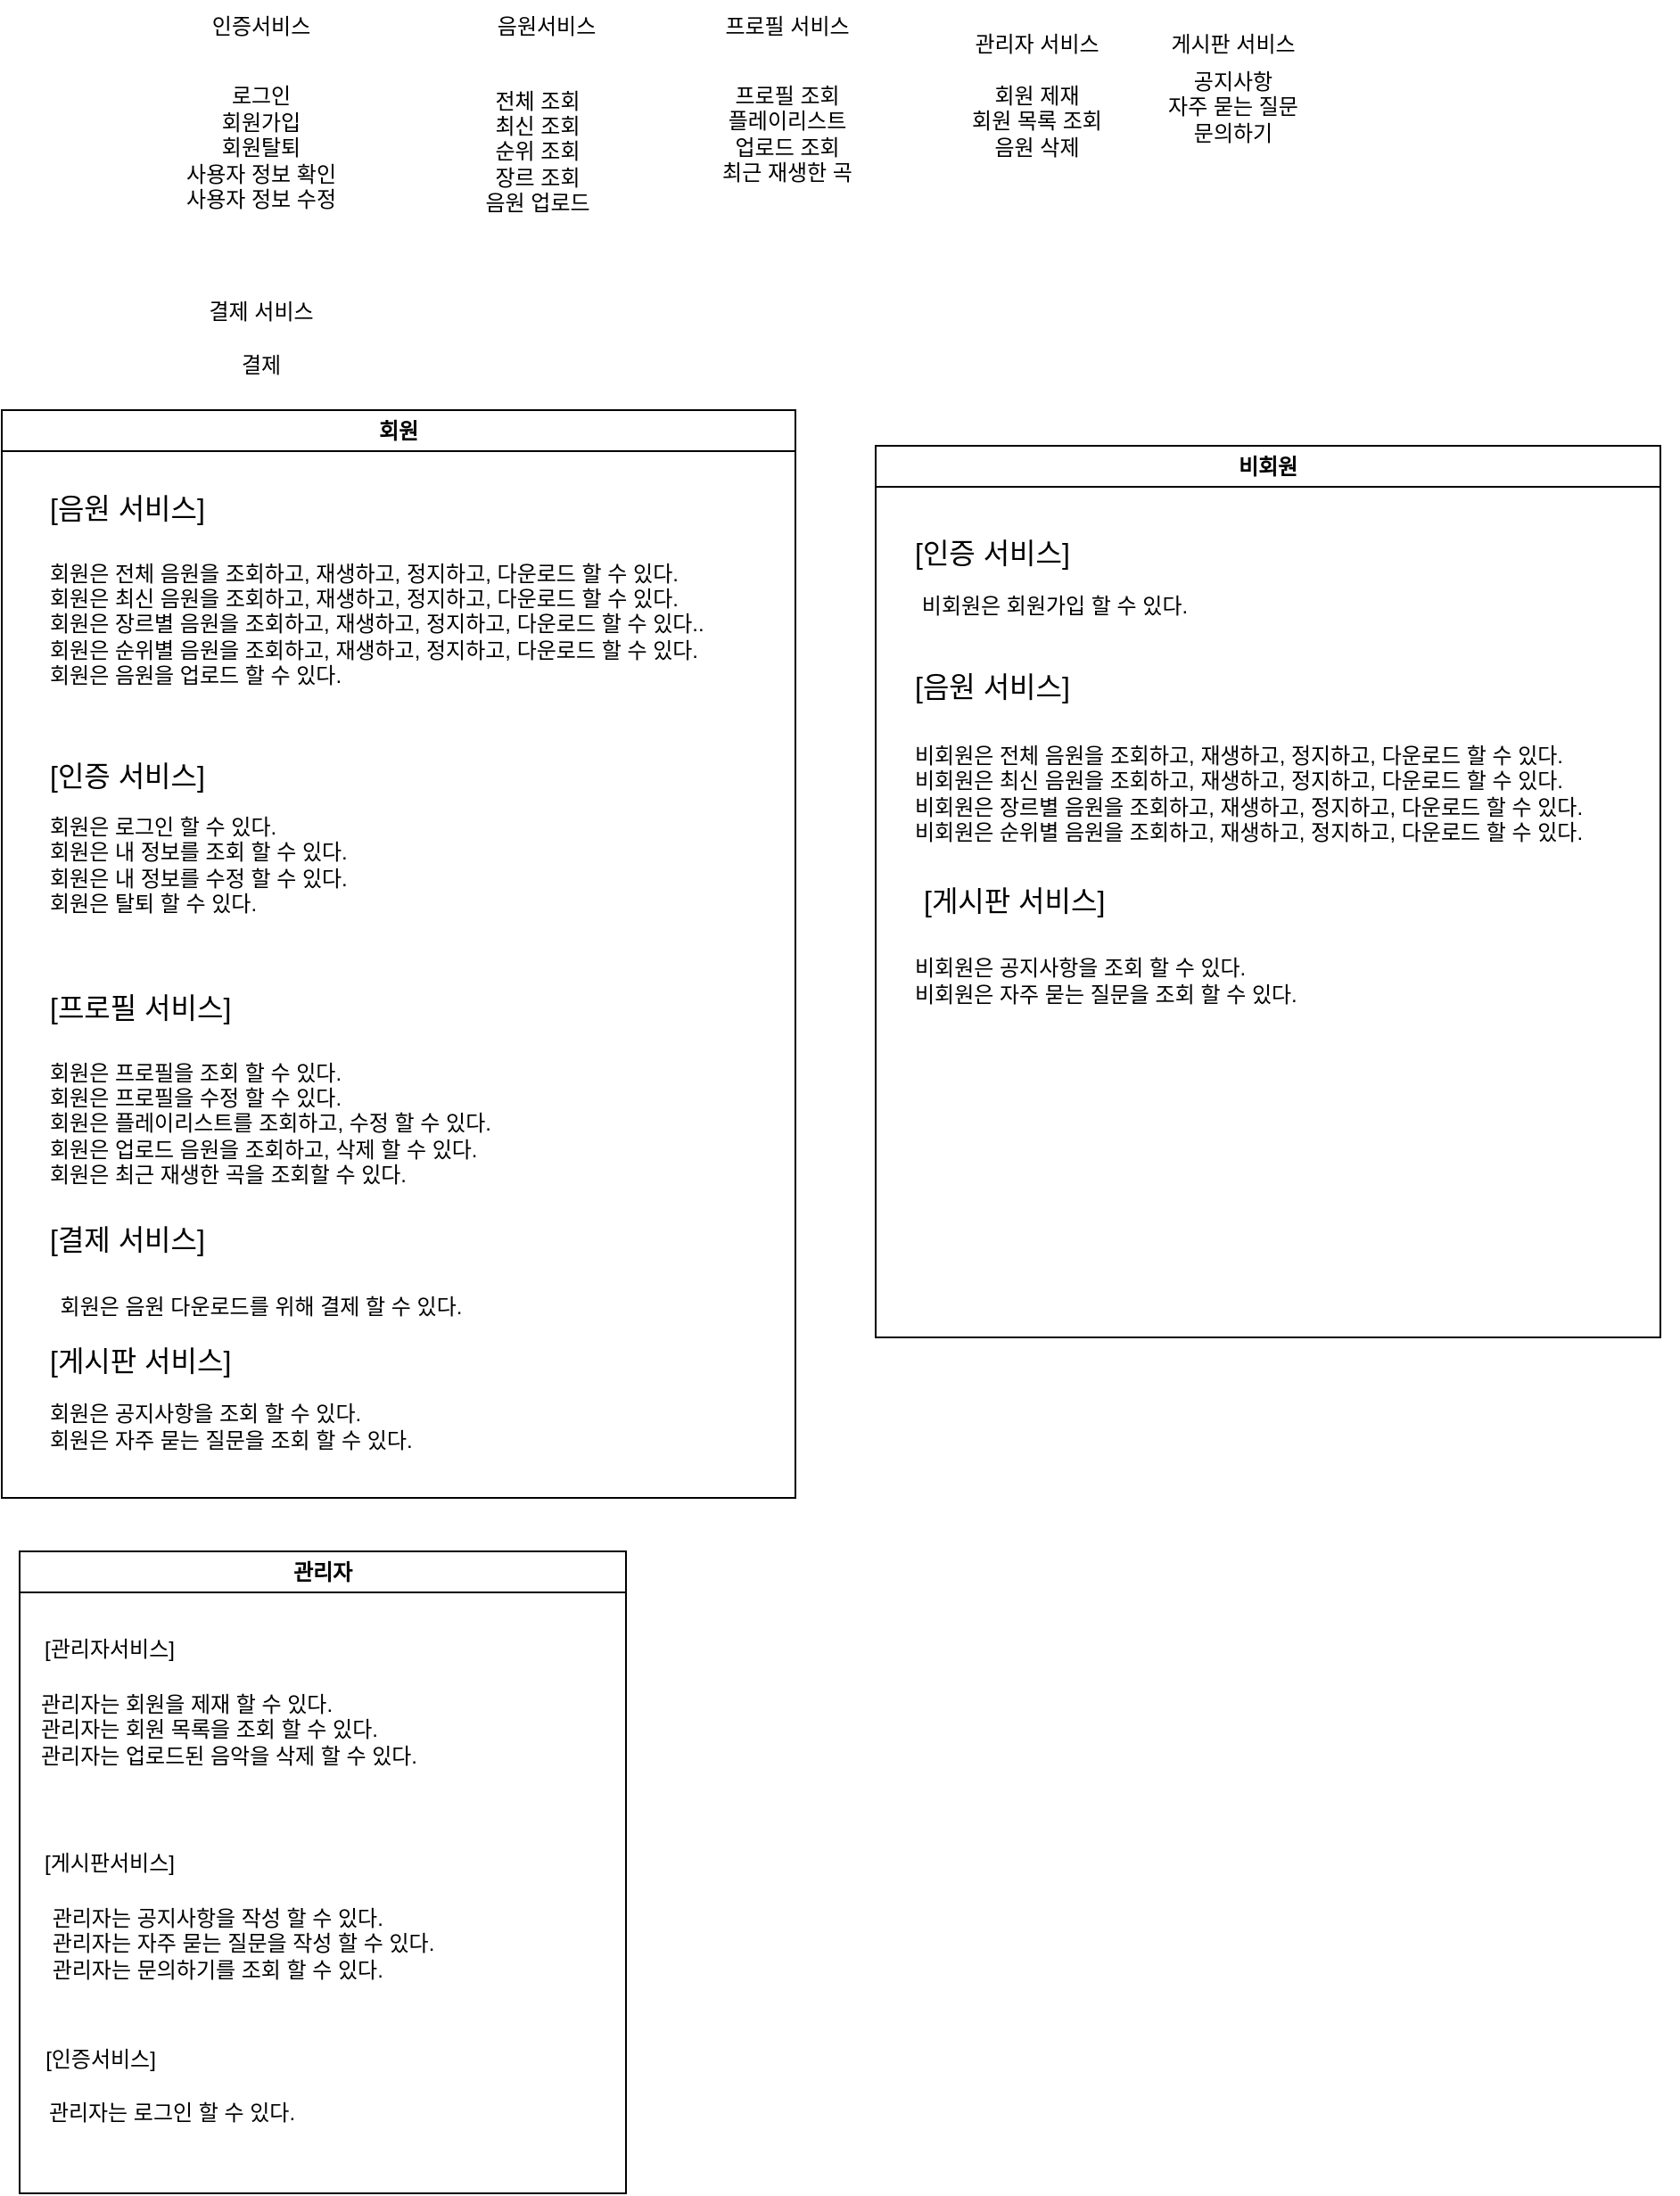 <mxfile version="24.7.7" pages="3">
  <diagram id="Yglb6g-3kDoWajpmzeJu" name="요구사항 정리">
    <mxGraphModel dx="2261" dy="1949" grid="1" gridSize="10" guides="1" tooltips="1" connect="1" arrows="1" fold="1" page="1" pageScale="1" pageWidth="827" pageHeight="1169" math="0" shadow="0">
      <root>
        <mxCell id="0" />
        <mxCell id="1" parent="0" />
        <mxCell id="Q_QZP0DPcAVM4m-2vEKq-1" value="인증서비스" style="text;html=1;align=center;verticalAlign=middle;resizable=0;points=[];autosize=1;strokeColor=none;fillColor=none;" vertex="1" parent="1">
          <mxGeometry x="-675" y="-120" width="80" height="30" as="geometry" />
        </mxCell>
        <mxCell id="Q_QZP0DPcAVM4m-2vEKq-2" value="음원서비스" style="text;html=1;align=center;verticalAlign=middle;resizable=0;points=[];autosize=1;strokeColor=none;fillColor=none;" vertex="1" parent="1">
          <mxGeometry x="-515" y="-120" width="80" height="30" as="geometry" />
        </mxCell>
        <mxCell id="Q_QZP0DPcAVM4m-2vEKq-3" value="프로필 서비스" style="text;html=1;align=center;verticalAlign=middle;resizable=0;points=[];autosize=1;strokeColor=none;fillColor=none;" vertex="1" parent="1">
          <mxGeometry x="-390" y="-120" width="100" height="30" as="geometry" />
        </mxCell>
        <mxCell id="Q_QZP0DPcAVM4m-2vEKq-4" value="관리자 서비스" style="text;html=1;align=center;verticalAlign=middle;resizable=0;points=[];autosize=1;strokeColor=none;fillColor=none;" vertex="1" parent="1">
          <mxGeometry x="-250" y="-110" width="100" height="30" as="geometry" />
        </mxCell>
        <mxCell id="Q_QZP0DPcAVM4m-2vEKq-5" value="로그인&lt;div&gt;회원가입&lt;/div&gt;&lt;div&gt;회원탈퇴&lt;/div&gt;&lt;div&gt;사용자 정보 확인&lt;/div&gt;&lt;div&gt;사용자 정보 수정&lt;/div&gt;&lt;div&gt;&lt;br&gt;&lt;/div&gt;" style="text;html=1;align=center;verticalAlign=middle;resizable=0;points=[];autosize=1;strokeColor=none;fillColor=none;" vertex="1" parent="1">
          <mxGeometry x="-690" y="-80" width="110" height="100" as="geometry" />
        </mxCell>
        <mxCell id="Q_QZP0DPcAVM4m-2vEKq-6" value="&lt;div&gt;전체 조회&lt;/div&gt;&lt;div&gt;최신 조회&lt;/div&gt;&lt;div&gt;순위 조회&lt;/div&gt;&lt;div&gt;장르 조회&lt;/div&gt;&lt;div&gt;음원 업로드&lt;/div&gt;" style="text;html=1;align=center;verticalAlign=middle;resizable=0;points=[];autosize=1;strokeColor=none;fillColor=none;" vertex="1" parent="1">
          <mxGeometry x="-525" y="-80" width="90" height="90" as="geometry" />
        </mxCell>
        <mxCell id="Q_QZP0DPcAVM4m-2vEKq-7" value="&lt;div&gt;&lt;br&gt;&lt;/div&gt;&lt;div&gt;&lt;br&gt;&lt;/div&gt;&lt;div&gt;프로필 조회&lt;/div&gt;&lt;div&gt;플레이리스트&lt;br&gt;&lt;/div&gt;업로드 조회&lt;div&gt;최근 재생한 곡&lt;/div&gt;&lt;div&gt;&lt;br&gt;&lt;/div&gt;&lt;div&gt;&lt;br&gt;&lt;/div&gt;" style="text;html=1;align=center;verticalAlign=middle;resizable=0;points=[];autosize=1;strokeColor=none;fillColor=none;" vertex="1" parent="1">
          <mxGeometry x="-390" y="-110" width="100" height="130" as="geometry" />
        </mxCell>
        <mxCell id="Q_QZP0DPcAVM4m-2vEKq-8" value="결제 서비스" style="text;html=1;align=center;verticalAlign=middle;resizable=0;points=[];autosize=1;strokeColor=none;fillColor=none;" vertex="1" parent="1">
          <mxGeometry x="-680" y="40" width="90" height="30" as="geometry" />
        </mxCell>
        <mxCell id="Q_QZP0DPcAVM4m-2vEKq-9" value="결제" style="text;html=1;align=center;verticalAlign=middle;resizable=0;points=[];autosize=1;strokeColor=none;fillColor=none;" vertex="1" parent="1">
          <mxGeometry x="-660" y="70" width="50" height="30" as="geometry" />
        </mxCell>
        <mxCell id="Q_QZP0DPcAVM4m-2vEKq-10" value="회원 제재&lt;div&gt;회원 목록 조회&lt;/div&gt;&lt;div&gt;음원 삭제&lt;/div&gt;&lt;div&gt;&lt;br&gt;&lt;/div&gt;" style="text;html=1;align=center;verticalAlign=middle;resizable=0;points=[];autosize=1;strokeColor=none;fillColor=none;" vertex="1" parent="1">
          <mxGeometry x="-250" y="-80" width="100" height="70" as="geometry" />
        </mxCell>
        <mxCell id="Q_QZP0DPcAVM4m-2vEKq-11" value="게시판 서비스" style="text;html=1;align=center;verticalAlign=middle;resizable=0;points=[];autosize=1;strokeColor=none;fillColor=none;" vertex="1" parent="1">
          <mxGeometry x="-140" y="-110" width="100" height="30" as="geometry" />
        </mxCell>
        <mxCell id="Q_QZP0DPcAVM4m-2vEKq-12" value="공지사항&lt;div&gt;자주 묻는 질문&lt;/div&gt;&lt;div&gt;문의하기&lt;/div&gt;" style="text;html=1;align=center;verticalAlign=middle;resizable=0;points=[];autosize=1;strokeColor=none;fillColor=none;" vertex="1" parent="1">
          <mxGeometry x="-140" y="-90" width="100" height="60" as="geometry" />
        </mxCell>
        <mxCell id="_yiQOsT70Lzj3bJKAhTj-1" value="회원" style="swimlane;whiteSpace=wrap;html=1;" vertex="1" parent="1">
          <mxGeometry x="-780" y="110" width="445" height="610" as="geometry" />
        </mxCell>
        <mxCell id="_yiQOsT70Lzj3bJKAhTj-2" value="회원은 전체 음원을 조회하고, 재생하고, 정지하고, 다운로드 할 수 있다.&lt;div&gt;회원은 최신 음원을 조회하고, 재생하고, 정지하고, 다운로드 할 수 있다.&lt;/div&gt;&lt;div&gt;회원은 장르별 음원을 조회하고, 재생하고, 정지하고, 다운로드 할 수 있다..&lt;br&gt;&lt;/div&gt;&lt;div&gt;회원은 순위별 음원을 조회하고, 재생하고, 정지하고, 다운로드 할 수 있다.&lt;br&gt;&lt;/div&gt;&lt;div&gt;회원은 음원을 업로드 할 수 있다.&lt;br&gt;&lt;/div&gt;" style="text;html=1;align=left;verticalAlign=middle;resizable=0;points=[];autosize=1;strokeColor=none;fillColor=none;fontSize=12;" vertex="1" parent="_yiQOsT70Lzj3bJKAhTj-1">
          <mxGeometry x="25" y="75" width="420" height="90" as="geometry" />
        </mxCell>
        <mxCell id="_yiQOsT70Lzj3bJKAhTj-3" value="[음원 서비스]" style="text;html=1;align=left;verticalAlign=middle;resizable=0;points=[];autosize=1;strokeColor=none;fillColor=none;fontSize=16;" vertex="1" parent="_yiQOsT70Lzj3bJKAhTj-1">
          <mxGeometry x="25" y="40" width="120" height="30" as="geometry" />
        </mxCell>
        <mxCell id="_yiQOsT70Lzj3bJKAhTj-4" value="[인증 서비스]" style="text;html=1;align=left;verticalAlign=middle;resizable=0;points=[];autosize=1;strokeColor=none;fillColor=none;fontSize=16;" vertex="1" parent="_yiQOsT70Lzj3bJKAhTj-1">
          <mxGeometry x="25" y="190" width="120" height="30" as="geometry" />
        </mxCell>
        <mxCell id="_yiQOsT70Lzj3bJKAhTj-5" value="회원은 로그인 할 수 있다.&lt;div style=&quot;font-size: 12px;&quot;&gt;&lt;span style=&quot;background-color: initial; font-size: 12px;&quot;&gt;회원은 내 정보를 조회 할 수 있다.&lt;/span&gt;&lt;/div&gt;&lt;div style=&quot;font-size: 12px;&quot;&gt;회원은 내 정보를 수정 할 수 있다.&lt;/div&gt;&lt;div style=&quot;font-size: 12px;&quot;&gt;&lt;div style=&quot;font-size: 12px;&quot;&gt;회원은 탈퇴 할 수 있다.&lt;/div&gt;&lt;/div&gt;" style="text;html=1;align=left;verticalAlign=middle;resizable=0;points=[];autosize=1;strokeColor=none;fillColor=none;fontSize=12;" vertex="1" parent="_yiQOsT70Lzj3bJKAhTj-1">
          <mxGeometry x="25" y="220" width="200" height="70" as="geometry" />
        </mxCell>
        <mxCell id="_yiQOsT70Lzj3bJKAhTj-6" value="회원은 프로필을 조회 할 수 있다.&lt;div&gt;회원은 프로필을 수정 할 수 있다.&lt;br&gt;&lt;div&gt;회원은 플레이리스트를 조회하고, 수정 할 수 있다.&lt;/div&gt;&lt;div&gt;회원은 업로드 음원을 조회하고, 삭제 할 수 있다.&lt;/div&gt;&lt;div&gt;회원은 최근 재생한 곡을 조회할 수 있다.&lt;/div&gt;&lt;/div&gt;" style="text;html=1;align=left;verticalAlign=middle;resizable=0;points=[];autosize=1;strokeColor=none;fillColor=none;fontSize=12;" vertex="1" parent="_yiQOsT70Lzj3bJKAhTj-1">
          <mxGeometry x="25" y="355" width="290" height="90" as="geometry" />
        </mxCell>
        <mxCell id="_yiQOsT70Lzj3bJKAhTj-7" value="[프로필 서비스]" style="text;html=1;align=left;verticalAlign=middle;resizable=0;points=[];autosize=1;strokeColor=none;fillColor=none;fontSize=16;" vertex="1" parent="_yiQOsT70Lzj3bJKAhTj-1">
          <mxGeometry x="25" y="320" width="130" height="30" as="geometry" />
        </mxCell>
        <mxCell id="L7nA-vEvKbSc-hqzkisi-1" value="[결제 서비스]" style="text;html=1;align=left;verticalAlign=middle;resizable=0;points=[];autosize=1;strokeColor=none;fillColor=none;fontSize=16;" vertex="1" parent="_yiQOsT70Lzj3bJKAhTj-1">
          <mxGeometry x="25" y="450" width="120" height="30" as="geometry" />
        </mxCell>
        <mxCell id="L7nA-vEvKbSc-hqzkisi-2" value="회원은 음원 다운로드를 위해 결제 할 수 있다." style="text;html=1;align=center;verticalAlign=middle;resizable=0;points=[];autosize=1;strokeColor=none;fillColor=none;" vertex="1" parent="_yiQOsT70Lzj3bJKAhTj-1">
          <mxGeometry x="10" y="488" width="270" height="30" as="geometry" />
        </mxCell>
        <mxCell id="bote0D4lV-yIdIGDYsx--3" value="[게시판 서비스]" style="text;html=1;align=left;verticalAlign=middle;resizable=0;points=[];autosize=1;strokeColor=none;fillColor=none;fontSize=16;" vertex="1" parent="_yiQOsT70Lzj3bJKAhTj-1">
          <mxGeometry x="25" y="518" width="130" height="30" as="geometry" />
        </mxCell>
        <mxCell id="bote0D4lV-yIdIGDYsx--4" value="회원은 공지사항을 조회 할 수 있다.&lt;div&gt;회원은 자주 묻는 질문을 조회 할 수 있다.&lt;/div&gt;" style="text;html=1;align=left;verticalAlign=middle;resizable=0;points=[];autosize=1;strokeColor=none;fillColor=none;" vertex="1" parent="_yiQOsT70Lzj3bJKAhTj-1">
          <mxGeometry x="25" y="550" width="240" height="40" as="geometry" />
        </mxCell>
        <mxCell id="00LQljklzhXvNkFTWATm-1" value="비회원" style="swimlane;whiteSpace=wrap;html=1;" vertex="1" parent="1">
          <mxGeometry x="-290" y="130" width="440" height="500" as="geometry" />
        </mxCell>
        <mxCell id="FY9WN9EHXc_6c1_s4wQp-1" value="[인증 서비스]" style="text;html=1;align=left;verticalAlign=middle;resizable=0;points=[];autosize=1;strokeColor=none;fillColor=none;fontSize=16;" vertex="1" parent="00LQljklzhXvNkFTWATm-1">
          <mxGeometry x="20" y="45" width="120" height="30" as="geometry" />
        </mxCell>
        <mxCell id="FY9WN9EHXc_6c1_s4wQp-2" value="비회원은 회원가입 할 수 있다." style="text;html=1;align=center;verticalAlign=middle;resizable=0;points=[];autosize=1;strokeColor=none;fillColor=none;" vertex="1" parent="00LQljklzhXvNkFTWATm-1">
          <mxGeometry x="10" y="75" width="180" height="30" as="geometry" />
        </mxCell>
        <mxCell id="FY9WN9EHXc_6c1_s4wQp-3" value="[음원 서비스]" style="text;html=1;align=left;verticalAlign=middle;resizable=0;points=[];autosize=1;strokeColor=none;fillColor=none;fontSize=16;" vertex="1" parent="00LQljklzhXvNkFTWATm-1">
          <mxGeometry x="20" y="120" width="120" height="30" as="geometry" />
        </mxCell>
        <mxCell id="FY9WN9EHXc_6c1_s4wQp-4" value="&lt;div&gt;&lt;span style=&quot;background-color: initial;&quot;&gt;비회원은 전체 음원을 조회하고, 재생하고, 정지하고, 다운로드 할 수 있다.&lt;/span&gt;&lt;br&gt;&lt;/div&gt;&lt;div style=&quot;&quot;&gt;비회원은 최신 음원을 조회하고, 재생하고, 정지하고, 다운로드 할 수 있다.&lt;/div&gt;&lt;div style=&quot;&quot;&gt;비회원은 장르별 음원을 조회하고, 재생하고, 정지하고, 다운로드 할 수 있다.&lt;br&gt;&lt;/div&gt;&lt;div style=&quot;&quot;&gt;비회원은 순위별 음원을 조회하고, 재생하고, 정지하고, 다운로드 할 수 있다.&lt;/div&gt;" style="text;html=1;align=left;verticalAlign=middle;resizable=0;points=[];autosize=1;strokeColor=none;fillColor=none;" vertex="1" parent="00LQljklzhXvNkFTWATm-1">
          <mxGeometry x="20" y="160" width="430" height="70" as="geometry" />
        </mxCell>
        <mxCell id="bote0D4lV-yIdIGDYsx--1" value="[게시판 서비스]" style="text;html=1;align=left;verticalAlign=middle;resizable=0;points=[];autosize=1;strokeColor=none;fillColor=none;fontSize=16;" vertex="1" parent="00LQljklzhXvNkFTWATm-1">
          <mxGeometry x="25" y="240" width="130" height="30" as="geometry" />
        </mxCell>
        <mxCell id="bote0D4lV-yIdIGDYsx--2" value="비회원은 공지사항을 조회 할 수 있다.&lt;div&gt;비회원은 자주 묻는 질문을 조회 할 수 있다.&lt;/div&gt;" style="text;html=1;align=left;verticalAlign=middle;resizable=0;points=[];autosize=1;strokeColor=none;fillColor=none;" vertex="1" parent="00LQljklzhXvNkFTWATm-1">
          <mxGeometry x="20" y="280" width="250" height="40" as="geometry" />
        </mxCell>
        <mxCell id="O8Cty-QSXirLbz3F35Yn-1" value="관리자" style="swimlane;whiteSpace=wrap;html=1;" vertex="1" parent="1">
          <mxGeometry x="-770" y="750" width="340" height="360" as="geometry" />
        </mxCell>
        <mxCell id="O8Cty-QSXirLbz3F35Yn-2" value="[관리자서비스]" style="text;html=1;align=center;verticalAlign=middle;resizable=0;points=[];autosize=1;strokeColor=none;fillColor=none;" vertex="1" parent="O8Cty-QSXirLbz3F35Yn-1">
          <mxGeometry y="40" width="100" height="30" as="geometry" />
        </mxCell>
        <mxCell id="O8Cty-QSXirLbz3F35Yn-4" value="관리자는 회원을 제재 할 수 있다.&lt;div&gt;관리자는 회원 목록을 조회 할 수 있다.&lt;div&gt;관리자는 업로드된 음악을 삭제 할 수 있다.&lt;/div&gt;&lt;/div&gt;" style="text;html=1;align=left;verticalAlign=middle;resizable=0;points=[];autosize=1;strokeColor=none;fillColor=none;" vertex="1" parent="O8Cty-QSXirLbz3F35Yn-1">
          <mxGeometry x="10" y="70" width="250" height="60" as="geometry" />
        </mxCell>
        <mxCell id="rhOy_xIAUFmk2wMdRPvu-1" value="&lt;div&gt;&lt;div style=&quot;text-align: left;&quot;&gt;관리자는 공지사항을 작성 할 수 있다.&lt;/div&gt;&lt;div style=&quot;text-align: left;&quot;&gt;관리자는 자주 묻는 질문을 작성 할 수 있다.&lt;/div&gt;&lt;/div&gt;&lt;div style=&quot;text-align: left;&quot;&gt;관리자는 문의하기를 조회 할 수 있다.&lt;/div&gt;" style="text;html=1;align=center;verticalAlign=middle;resizable=0;points=[];autosize=1;strokeColor=none;fillColor=none;" vertex="1" parent="O8Cty-QSXirLbz3F35Yn-1">
          <mxGeometry y="190" width="250" height="60" as="geometry" />
        </mxCell>
        <mxCell id="KHFy3r-vLXWlM0eGWLGp-1" value="[게시판서비스]" style="text;html=1;align=center;verticalAlign=middle;resizable=0;points=[];autosize=1;strokeColor=none;fillColor=none;" vertex="1" parent="O8Cty-QSXirLbz3F35Yn-1">
          <mxGeometry y="160" width="100" height="30" as="geometry" />
        </mxCell>
        <mxCell id="KHFy3r-vLXWlM0eGWLGp-2" value="[인증서비스]" style="text;html=1;align=center;verticalAlign=middle;resizable=0;points=[];autosize=1;strokeColor=none;fillColor=none;" vertex="1" parent="O8Cty-QSXirLbz3F35Yn-1">
          <mxGeometry y="270" width="90" height="30" as="geometry" />
        </mxCell>
        <mxCell id="KHFy3r-vLXWlM0eGWLGp-3" value="관리자는 로그인 할 수 있다." style="text;html=1;align=center;verticalAlign=middle;resizable=0;points=[];autosize=1;strokeColor=none;fillColor=none;" vertex="1" parent="O8Cty-QSXirLbz3F35Yn-1">
          <mxGeometry y="300" width="170" height="30" as="geometry" />
        </mxCell>
      </root>
    </mxGraphModel>
  </diagram>
  <diagram id="2EKz-1kUPB40i43Zh45v" name="유스케이스 다이어그램">
    <mxGraphModel dx="3247" dy="867" grid="1" gridSize="10" guides="1" tooltips="1" connect="1" arrows="1" fold="1" page="1" pageScale="1" pageWidth="827" pageHeight="1169" math="0" shadow="0">
      <root>
        <mxCell id="0" />
        <mxCell id="1" parent="0" />
        <mxCell id="6-hAktMeFIukmWkQpg2o-1" value="비회원" style="swimlane;whiteSpace=wrap;html=1;" parent="1" vertex="1">
          <mxGeometry x="477" y="30" width="350" height="500" as="geometry" />
        </mxCell>
        <mxCell id="6-hAktMeFIukmWkQpg2o-2" value="전체 음원을 검색할수있다&amp;nbsp;" style="text;html=1;align=center;verticalAlign=middle;resizable=0;points=[];autosize=1;strokeColor=none;fillColor=none;" parent="6-hAktMeFIukmWkQpg2o-1" vertex="1">
          <mxGeometry x="10" y="50" width="170" height="30" as="geometry" />
        </mxCell>
        <mxCell id="6-hAktMeFIukmWkQpg2o-3" value="키워드로 원하는 음원을 검색할수있다" style="text;html=1;align=center;verticalAlign=middle;resizable=0;points=[];autosize=1;strokeColor=none;fillColor=none;" parent="6-hAktMeFIukmWkQpg2o-1" vertex="1">
          <mxGeometry x="10" y="90" width="230" height="30" as="geometry" />
        </mxCell>
        <mxCell id="6-hAktMeFIukmWkQpg2o-4" value="음원 순위별로 조회 할수있다" style="text;html=1;align=center;verticalAlign=middle;resizable=0;points=[];autosize=1;strokeColor=none;fillColor=none;" parent="6-hAktMeFIukmWkQpg2o-1" vertex="1">
          <mxGeometry x="10" y="70" width="180" height="30" as="geometry" />
        </mxCell>
        <mxCell id="6-hAktMeFIukmWkQpg2o-5" value="음원 장르별로 조회 할수있다" style="text;html=1;align=center;verticalAlign=middle;resizable=0;points=[];autosize=1;strokeColor=none;fillColor=none;" parent="6-hAktMeFIukmWkQpg2o-1" vertex="1">
          <mxGeometry x="10" y="110" width="180" height="30" as="geometry" />
        </mxCell>
        <mxCell id="6-hAktMeFIukmWkQpg2o-6" value="일부분 음원 듣기가 가능하다" style="text;html=1;align=center;verticalAlign=middle;resizable=0;points=[];autosize=1;strokeColor=none;fillColor=none;" parent="6-hAktMeFIukmWkQpg2o-1" vertex="1">
          <mxGeometry x="10" y="130" width="180" height="30" as="geometry" />
        </mxCell>
        <mxCell id="6-hAktMeFIukmWkQpg2o-7" value="비회원이 원할경우 회원가입을 할수있다" style="text;html=1;align=center;verticalAlign=middle;resizable=0;points=[];autosize=1;strokeColor=none;fillColor=none;" parent="6-hAktMeFIukmWkQpg2o-1" vertex="1">
          <mxGeometry y="210" width="240" height="30" as="geometry" />
        </mxCell>
        <mxCell id="6-hAktMeFIukmWkQpg2o-8" value="[인증서비스]" style="text;html=1;align=center;verticalAlign=middle;resizable=0;points=[];autosize=1;strokeColor=none;fillColor=none;" parent="6-hAktMeFIukmWkQpg2o-1" vertex="1">
          <mxGeometry x="10" y="180" width="90" height="30" as="geometry" />
        </mxCell>
        <mxCell id="6-hAktMeFIukmWkQpg2o-9" value="관리자" style="swimlane;whiteSpace=wrap;html=1;" parent="1" vertex="1">
          <mxGeometry x="25" y="585" width="350" height="500" as="geometry" />
        </mxCell>
        <mxCell id="6-hAktMeFIukmWkQpg2o-10" value="[관리자서비스]" style="text;html=1;align=center;verticalAlign=middle;resizable=0;points=[];autosize=1;strokeColor=none;fillColor=none;" parent="6-hAktMeFIukmWkQpg2o-9" vertex="1">
          <mxGeometry y="30" width="100" height="30" as="geometry" />
        </mxCell>
        <mxCell id="6-hAktMeFIukmWkQpg2o-11" value="회원가입시 사용자 입력을 받아저장한다" style="text;html=1;align=center;verticalAlign=middle;resizable=0;points=[];autosize=1;strokeColor=none;fillColor=none;" parent="6-hAktMeFIukmWkQpg2o-9" vertex="1">
          <mxGeometry y="60" width="240" height="30" as="geometry" />
        </mxCell>
        <mxCell id="6-hAktMeFIukmWkQpg2o-14" value="회원의 신고 요청을 받을수있다" style="text;html=1;align=center;verticalAlign=middle;resizable=0;points=[];autosize=1;strokeColor=none;fillColor=none;" parent="6-hAktMeFIukmWkQpg2o-9" vertex="1">
          <mxGeometry y="90" width="190" height="30" as="geometry" />
        </mxCell>
        <mxCell id="6-hAktMeFIukmWkQpg2o-15" value="회원이 올린 음원을 삭제할수있다" style="text;html=1;align=center;verticalAlign=middle;resizable=0;points=[];autosize=1;strokeColor=none;fillColor=none;" parent="6-hAktMeFIukmWkQpg2o-9" vertex="1">
          <mxGeometry y="120" width="200" height="30" as="geometry" />
        </mxCell>
        <mxCell id="6-hAktMeFIukmWkQpg2o-16" value="회원의 목록을 조회할수있다" style="text;html=1;align=center;verticalAlign=middle;resizable=0;points=[];autosize=1;strokeColor=none;fillColor=none;" parent="6-hAktMeFIukmWkQpg2o-9" vertex="1">
          <mxGeometry x="1" y="151" width="170" height="30" as="geometry" />
        </mxCell>
        <mxCell id="6-hAktMeFIukmWkQpg2o-18" value="회원의 수정된 정보를 업로드 할수있다" style="text;html=1;align=center;verticalAlign=middle;resizable=0;points=[];autosize=1;strokeColor=none;fillColor=none;" parent="6-hAktMeFIukmWkQpg2o-9" vertex="1">
          <mxGeometry y="181" width="230" height="30" as="geometry" />
        </mxCell>
        <mxCell id="0lIhJ_gDn7Eu97xSG3Bf-1" value="회원" style="swimlane;whiteSpace=wrap;html=1;" vertex="1" parent="1">
          <mxGeometry x="25" y="30" width="345" height="500" as="geometry" />
        </mxCell>
        <mxCell id="0lIhJ_gDn7Eu97xSG3Bf-9" value="&lt;font style=&quot;font-size: 12px;&quot;&gt;회원은 전체 음원을 들을 수 있다.&lt;/font&gt;&lt;div&gt;&lt;div style=&quot;font-size: 12px;&quot;&gt;&lt;div style=&quot;font-size: 12px;&quot;&gt;&lt;font style=&quot;font-size: 12px;&quot;&gt;회원은 업로드한 음원을 삭제할 수 있다.&lt;/font&gt;&lt;/div&gt;&lt;div style=&quot;font-size: 12px;&quot;&gt;&lt;font style=&quot;font-size: 12px;&quot;&gt;회원은 음원을 업로드 할 수 있다.&lt;/font&gt;&lt;/div&gt;&lt;div style=&quot;font-size: 12px;&quot;&gt;&lt;font style=&quot;font-size: 12px;&quot;&gt;회원은 음원을 순위별, 장르별, 키워드별 검색 할 수 있다.&lt;/font&gt;&lt;/div&gt;&lt;div style=&quot;font-size: 12px;&quot;&gt;&lt;font style=&quot;font-size: 12px;&quot;&gt;회원은 결제를 하면 음원을 다운로드 받을 수 있다&lt;/font&gt;&lt;/div&gt;&lt;div style=&quot;font-size: 12px;&quot;&gt;&lt;font style=&quot;font-size: 12px;&quot;&gt;회원은 음원을 자신의 플레이리스트에 등록할 수 있다.&lt;/font&gt;&lt;/div&gt;&lt;/div&gt;&lt;/div&gt;" style="text;html=1;align=left;verticalAlign=middle;resizable=0;points=[];autosize=1;strokeColor=none;fillColor=none;fontSize=12;" vertex="1" parent="0lIhJ_gDn7Eu97xSG3Bf-1">
          <mxGeometry x="25" y="70" width="320" height="100" as="geometry" />
        </mxCell>
        <mxCell id="0lIhJ_gDn7Eu97xSG3Bf-10" value="[음원 서비스]" style="text;html=1;align=left;verticalAlign=middle;resizable=0;points=[];autosize=1;strokeColor=none;fillColor=none;fontSize=16;" vertex="1" parent="0lIhJ_gDn7Eu97xSG3Bf-1">
          <mxGeometry x="25" y="40" width="120" height="30" as="geometry" />
        </mxCell>
        <mxCell id="0lIhJ_gDn7Eu97xSG3Bf-11" value="[인증 서비스]" style="text;html=1;align=left;verticalAlign=middle;resizable=0;points=[];autosize=1;strokeColor=none;fillColor=none;fontSize=16;" vertex="1" parent="0lIhJ_gDn7Eu97xSG3Bf-1">
          <mxGeometry x="25" y="190" width="120" height="30" as="geometry" />
        </mxCell>
        <mxCell id="0lIhJ_gDn7Eu97xSG3Bf-12" value="회원은 내 정보를 수정할 수 있다.&lt;div style=&quot;font-size: 12px;&quot;&gt;회원은 내 정보를 확인 할 수 있다.&lt;/div&gt;&lt;div style=&quot;font-size: 12px;&quot;&gt;&lt;span style=&quot;background-color: initial; font-size: 12px;&quot;&gt;회원은 내 정보를 비공개로 할 수 있다.&lt;/span&gt;&lt;/div&gt;&lt;div style=&quot;font-size: 12px;&quot;&gt;&lt;div style=&quot;font-size: 12px;&quot;&gt;회원은 탈퇴 할 수 있다.&lt;/div&gt;&lt;/div&gt;" style="text;html=1;align=left;verticalAlign=middle;resizable=0;points=[];autosize=1;strokeColor=none;fillColor=none;fontSize=12;" vertex="1" parent="0lIhJ_gDn7Eu97xSG3Bf-1">
          <mxGeometry x="25" y="220" width="230" height="70" as="geometry" />
        </mxCell>
        <mxCell id="0lIhJ_gDn7Eu97xSG3Bf-13" value="&lt;br style=&quot;font-size: 12px;&quot;&gt;&lt;div style=&quot;font-size: 12px;&quot;&gt;회원은 내 플레이리스트를 확인 할 수 있다.&lt;/div&gt;&lt;div style=&quot;font-size: 12px;&quot;&gt;회원은 내 플레이리스트를 수정할 수 있다.&lt;/div&gt;&lt;div style=&quot;font-size: 12px;&quot;&gt;&lt;span style=&quot;background-color: initial; font-size: 12px;&quot;&gt;회원은 선호 카테고리를 확인 할 수 있다.&lt;/span&gt;&lt;/div&gt;&lt;div style=&quot;font-size: 12px;&quot;&gt;&lt;div style=&quot;font-size: 12px;&quot;&gt;&lt;span style=&quot;background-color: initial; font-size: 12px;&quot;&gt;회원은 내 프로필을 확인 할 수 있다.&lt;/span&gt;&lt;br style=&quot;font-size: 12px;&quot;&gt;&lt;/div&gt;&lt;div style=&quot;font-size: 12px;&quot;&gt;&lt;span style=&quot;background-color: initial; font-size: 12px;&quot;&gt;회원은 내 프로필을 수정할 수 있다.&lt;/span&gt;&lt;/div&gt;&lt;/div&gt;" style="text;html=1;align=left;verticalAlign=middle;resizable=0;points=[];autosize=1;strokeColor=none;fillColor=none;fontSize=12;" vertex="1" parent="0lIhJ_gDn7Eu97xSG3Bf-1">
          <mxGeometry x="25" y="350" width="250" height="100" as="geometry" />
        </mxCell>
        <mxCell id="0lIhJ_gDn7Eu97xSG3Bf-14" value="[프로필 서비스]" style="text;html=1;align=left;verticalAlign=middle;resizable=0;points=[];autosize=1;strokeColor=none;fillColor=none;fontSize=16;" vertex="1" parent="0lIhJ_gDn7Eu97xSG3Bf-1">
          <mxGeometry x="25" y="320" width="130" height="30" as="geometry" />
        </mxCell>
        <mxCell id="CRBcAmu8d5yitR3T7LE3-20" value="관리자" style="shape=umlActor;verticalLabelPosition=bottom;verticalAlign=top;html=1;" vertex="1" parent="1">
          <mxGeometry x="-180" y="538.5" width="30" height="60" as="geometry" />
        </mxCell>
        <mxCell id="CRBcAmu8d5yitR3T7LE3-23" value="비회원" style="shape=umlActor;verticalLabelPosition=bottom;verticalAlign=top;html=1;" vertex="1" parent="1">
          <mxGeometry x="-1400" y="910" width="30" height="60" as="geometry" />
        </mxCell>
        <mxCell id="CRBcAmu8d5yitR3T7LE3-24" value="회원" style="shape=umlActor;verticalLabelPosition=bottom;verticalAlign=top;html=1;" vertex="1" parent="1">
          <mxGeometry x="-1440" y="470" width="30" height="60" as="geometry" />
        </mxCell>
        <mxCell id="CRBcAmu8d5yitR3T7LE3-29" value="회원가입" style="ellipse;whiteSpace=wrap;html=1;" vertex="1" parent="1">
          <mxGeometry x="-1140" y="925" width="50" height="50" as="geometry" />
        </mxCell>
        <mxCell id="CRBcAmu8d5yitR3T7LE3-30" value="Use" style="endArrow=classicThin;endSize=12;html=1;rounded=0;endFill=1;" edge="1" parent="1" source="CRBcAmu8d5yitR3T7LE3-23" target="CRBcAmu8d5yitR3T7LE3-29">
          <mxGeometry x="-0.143" width="160" relative="1" as="geometry">
            <mxPoint x="-1170" y="800" as="sourcePoint" />
            <mxPoint x="-1125" y="844" as="targetPoint" />
            <mxPoint as="offset" />
          </mxGeometry>
        </mxCell>
        <mxCell id="CRBcAmu8d5yitR3T7LE3-31" value="로그인" style="ellipse;whiteSpace=wrap;html=1;" vertex="1" parent="1">
          <mxGeometry x="-900" y="623.5" width="100" height="75" as="geometry" />
        </mxCell>
        <mxCell id="CRBcAmu8d5yitR3T7LE3-78" value="" style="edgeStyle=orthogonalEdgeStyle;rounded=0;orthogonalLoop=1;jettySize=auto;html=1;endArrow=block;endFill=0;" edge="1" parent="1" source="CRBcAmu8d5yitR3T7LE3-35" target="CRBcAmu8d5yitR3T7LE3-77">
          <mxGeometry relative="1" as="geometry" />
        </mxCell>
        <mxCell id="CRBcAmu8d5yitR3T7LE3-35" value="개인정보 조회" style="ellipse;whiteSpace=wrap;html=1;" vertex="1" parent="1">
          <mxGeometry x="-1092.5" y="770" width="50" height="50" as="geometry" />
        </mxCell>
        <mxCell id="CRBcAmu8d5yitR3T7LE3-80" value="" style="edgeStyle=orthogonalEdgeStyle;rounded=0;orthogonalLoop=1;jettySize=auto;html=1;endArrow=block;endFill=0;" edge="1" parent="1" source="CRBcAmu8d5yitR3T7LE3-36" target="CRBcAmu8d5yitR3T7LE3-77">
          <mxGeometry relative="1" as="geometry" />
        </mxCell>
        <mxCell id="CRBcAmu8d5yitR3T7LE3-36" value="회원탈퇴" style="ellipse;whiteSpace=wrap;html=1;" vertex="1" parent="1">
          <mxGeometry x="-1150" y="770" width="50" height="50" as="geometry" />
        </mxCell>
        <mxCell id="CRBcAmu8d5yitR3T7LE3-79" value="" style="edgeStyle=orthogonalEdgeStyle;rounded=0;orthogonalLoop=1;jettySize=auto;html=1;endArrow=block;endFill=0;" edge="1" parent="1" source="CRBcAmu8d5yitR3T7LE3-47" target="CRBcAmu8d5yitR3T7LE3-77">
          <mxGeometry relative="1" as="geometry" />
        </mxCell>
        <mxCell id="CRBcAmu8d5yitR3T7LE3-47" value="개인정보 수정" style="ellipse;whiteSpace=wrap;html=1;" vertex="1" parent="1">
          <mxGeometry x="-1035" y="770" width="50" height="50" as="geometry" />
        </mxCell>
        <mxCell id="CRBcAmu8d5yitR3T7LE3-48" value="음원 서비스" style="ellipse;whiteSpace=wrap;html=1;" vertex="1" parent="1">
          <mxGeometry x="-1050" y="455" width="100" height="75" as="geometry" />
        </mxCell>
        <mxCell id="CRBcAmu8d5yitR3T7LE3-56" style="edgeStyle=orthogonalEdgeStyle;rounded=0;orthogonalLoop=1;jettySize=auto;html=1;endArrow=block;endFill=0;" edge="1" parent="1" source="CRBcAmu8d5yitR3T7LE3-49" target="CRBcAmu8d5yitR3T7LE3-48">
          <mxGeometry relative="1" as="geometry">
            <Array as="points">
              <mxPoint x="-1120" y="400" />
              <mxPoint x="-1000" y="400" />
            </Array>
          </mxGeometry>
        </mxCell>
        <mxCell id="CRBcAmu8d5yitR3T7LE3-49" value="전체 음원 조회" style="ellipse;whiteSpace=wrap;html=1;" vertex="1" parent="1">
          <mxGeometry x="-1150" y="320" width="60" height="50" as="geometry" />
        </mxCell>
        <mxCell id="CRBcAmu8d5yitR3T7LE3-54" style="edgeStyle=orthogonalEdgeStyle;rounded=0;orthogonalLoop=1;jettySize=auto;html=1;endArrow=block;endFill=0;" edge="1" parent="1" source="CRBcAmu8d5yitR3T7LE3-50" target="CRBcAmu8d5yitR3T7LE3-48">
          <mxGeometry relative="1" as="geometry">
            <Array as="points">
              <mxPoint x="-900" y="400" />
              <mxPoint x="-1000" y="400" />
            </Array>
          </mxGeometry>
        </mxCell>
        <mxCell id="CRBcAmu8d5yitR3T7LE3-50" value="순위별 음원 조회" style="ellipse;whiteSpace=wrap;html=1;" vertex="1" parent="1">
          <mxGeometry x="-935" y="320" width="70" height="50" as="geometry" />
        </mxCell>
        <mxCell id="CRBcAmu8d5yitR3T7LE3-53" value="" style="edgeStyle=orthogonalEdgeStyle;rounded=0;orthogonalLoop=1;jettySize=auto;html=1;endArrow=block;endFill=0;" edge="1" parent="1" source="CRBcAmu8d5yitR3T7LE3-51" target="CRBcAmu8d5yitR3T7LE3-48">
          <mxGeometry relative="1" as="geometry">
            <Array as="points">
              <mxPoint x="-970" y="400" />
              <mxPoint x="-1000" y="400" />
            </Array>
          </mxGeometry>
        </mxCell>
        <mxCell id="CRBcAmu8d5yitR3T7LE3-51" value="최신 음원 조회" style="ellipse;whiteSpace=wrap;html=1;" vertex="1" parent="1">
          <mxGeometry x="-1000" y="320" width="60" height="50" as="geometry" />
        </mxCell>
        <mxCell id="CRBcAmu8d5yitR3T7LE3-55" style="edgeStyle=orthogonalEdgeStyle;rounded=0;orthogonalLoop=1;jettySize=auto;html=1;endArrow=block;endFill=0;" edge="1" parent="1" source="CRBcAmu8d5yitR3T7LE3-52" target="CRBcAmu8d5yitR3T7LE3-48">
          <mxGeometry relative="1" as="geometry">
            <Array as="points">
              <mxPoint x="-1047" y="400" />
              <mxPoint x="-1000" y="400" />
            </Array>
          </mxGeometry>
        </mxCell>
        <mxCell id="CRBcAmu8d5yitR3T7LE3-52" value="장르별 음원 조화" style="ellipse;whiteSpace=wrap;html=1;" vertex="1" parent="1">
          <mxGeometry x="-1080" y="320" width="67" height="50" as="geometry" />
        </mxCell>
        <mxCell id="CRBcAmu8d5yitR3T7LE3-57" value="Use" style="endArrow=classicThin;endSize=12;html=1;rounded=0;endFill=1;entryX=0;entryY=0.5;entryDx=0;entryDy=0;" edge="1" parent="1" source="CRBcAmu8d5yitR3T7LE3-24" target="CRBcAmu8d5yitR3T7LE3-48">
          <mxGeometry x="-0.143" width="160" relative="1" as="geometry">
            <mxPoint x="-1340" y="496" as="sourcePoint" />
            <mxPoint x="-873" y="699" as="targetPoint" />
            <mxPoint as="offset" />
          </mxGeometry>
        </mxCell>
        <mxCell id="CRBcAmu8d5yitR3T7LE3-58" value="발라드" style="ellipse;whiteSpace=wrap;html=1;" vertex="1" parent="1">
          <mxGeometry x="-1171.5" y="210" width="50" height="50" as="geometry" />
        </mxCell>
        <mxCell id="CRBcAmu8d5yitR3T7LE3-59" value="락" style="ellipse;whiteSpace=wrap;html=1;" vertex="1" parent="1">
          <mxGeometry x="-1121.5" y="210" width="50" height="50" as="geometry" />
        </mxCell>
        <mxCell id="CRBcAmu8d5yitR3T7LE3-60" value="트로트" style="ellipse;whiteSpace=wrap;html=1;" vertex="1" parent="1">
          <mxGeometry x="-1071.5" y="210" width="50" height="50" as="geometry" />
        </mxCell>
        <mxCell id="CRBcAmu8d5yitR3T7LE3-61" value="주간&lt;div&gt;&lt;span style=&quot;background-color: initial;&quot;&gt;순위&lt;/span&gt;&lt;/div&gt;" style="ellipse;whiteSpace=wrap;html=1;" vertex="1" parent="1">
          <mxGeometry x="-885" y="210" width="50" height="50" as="geometry" />
        </mxCell>
        <mxCell id="CRBcAmu8d5yitR3T7LE3-62" value="월간&lt;div&gt;순위&lt;/div&gt;" style="ellipse;whiteSpace=wrap;html=1;" vertex="1" parent="1">
          <mxGeometry x="-835" y="210" width="50" height="50" as="geometry" />
        </mxCell>
        <mxCell id="CRBcAmu8d5yitR3T7LE3-63" value="실시간 순위" style="ellipse;whiteSpace=wrap;html=1;" vertex="1" parent="1">
          <mxGeometry x="-935" y="210" width="50" height="50" as="geometry" />
        </mxCell>
        <mxCell id="CRBcAmu8d5yitR3T7LE3-64" value="Extends" style="endArrow=open;endSize=12;dashed=1;html=1;rounded=0;exitX=0.5;exitY=1;exitDx=0;exitDy=0;entryX=0.378;entryY=0.026;entryDx=0;entryDy=0;entryPerimeter=0;" edge="1" parent="1" source="CRBcAmu8d5yitR3T7LE3-63" target="CRBcAmu8d5yitR3T7LE3-50">
          <mxGeometry x="-0.143" width="160" relative="1" as="geometry">
            <mxPoint x="-805" y="480" as="sourcePoint" />
            <mxPoint x="-910" y="319" as="targetPoint" />
            <mxPoint as="offset" />
          </mxGeometry>
        </mxCell>
        <mxCell id="CRBcAmu8d5yitR3T7LE3-65" value="Extends" style="endArrow=open;endSize=12;dashed=1;html=1;rounded=0;exitX=0.5;exitY=1;exitDx=0;exitDy=0;entryX=0.654;entryY=0.026;entryDx=0;entryDy=0;entryPerimeter=0;" edge="1" parent="1" source="CRBcAmu8d5yitR3T7LE3-61" target="CRBcAmu8d5yitR3T7LE3-50">
          <mxGeometry x="-0.452" y="-2" width="160" relative="1" as="geometry">
            <mxPoint x="-900" y="220" as="sourcePoint" />
            <mxPoint x="-880" y="300" as="targetPoint" />
            <mxPoint as="offset" />
          </mxGeometry>
        </mxCell>
        <mxCell id="CRBcAmu8d5yitR3T7LE3-66" value="Extends" style="endArrow=open;endSize=12;dashed=1;html=1;rounded=0;exitX=0.5;exitY=1;exitDx=0;exitDy=0;entryX=1;entryY=0;entryDx=0;entryDy=0;" edge="1" parent="1" source="CRBcAmu8d5yitR3T7LE3-62" target="CRBcAmu8d5yitR3T7LE3-50">
          <mxGeometry x="-0.143" width="160" relative="1" as="geometry">
            <mxPoint x="-890" y="230" as="sourcePoint" />
            <mxPoint x="-890" y="339" as="targetPoint" />
            <mxPoint as="offset" />
          </mxGeometry>
        </mxCell>
        <mxCell id="CRBcAmu8d5yitR3T7LE3-67" value="Extends" style="endArrow=open;endSize=12;dashed=1;html=1;rounded=0;exitX=0.5;exitY=1;exitDx=0;exitDy=0;entryX=0.5;entryY=0;entryDx=0;entryDy=0;" edge="1" parent="1" source="CRBcAmu8d5yitR3T7LE3-60" target="CRBcAmu8d5yitR3T7LE3-52">
          <mxGeometry x="-0.143" width="160" relative="1" as="geometry">
            <mxPoint x="-1050" y="240" as="sourcePoint" />
            <mxPoint x="-1049" y="301" as="targetPoint" />
            <mxPoint as="offset" />
          </mxGeometry>
        </mxCell>
        <mxCell id="CRBcAmu8d5yitR3T7LE3-68" value="Extends" style="endArrow=open;endSize=12;dashed=1;html=1;rounded=0;exitX=0.5;exitY=1;exitDx=0;exitDy=0;entryX=0.377;entryY=0.039;entryDx=0;entryDy=0;entryPerimeter=0;" edge="1" parent="1" source="CRBcAmu8d5yitR3T7LE3-59" target="CRBcAmu8d5yitR3T7LE3-52">
          <mxGeometry x="-0.681" width="160" relative="1" as="geometry">
            <mxPoint x="-890" y="280" as="sourcePoint" />
            <mxPoint x="-889" y="341" as="targetPoint" />
            <mxPoint as="offset" />
          </mxGeometry>
        </mxCell>
        <mxCell id="CRBcAmu8d5yitR3T7LE3-70" value="Extends" style="endArrow=open;endSize=12;dashed=1;html=1;rounded=0;exitX=0.5;exitY=1;exitDx=0;exitDy=0;entryX=0;entryY=0;entryDx=0;entryDy=0;" edge="1" parent="1" source="CRBcAmu8d5yitR3T7LE3-58" target="CRBcAmu8d5yitR3T7LE3-52">
          <mxGeometry x="0.205" y="1" width="160" relative="1" as="geometry">
            <mxPoint x="-1132" y="280" as="sourcePoint" />
            <mxPoint x="-1090" y="342" as="targetPoint" />
            <mxPoint as="offset" />
          </mxGeometry>
        </mxCell>
        <mxCell id="CRBcAmu8d5yitR3T7LE3-71" value="include" style="endArrow=open;endSize=12;dashed=1;html=1;rounded=0;exitX=1;exitY=1;exitDx=0;exitDy=0;entryX=0.5;entryY=0;entryDx=0;entryDy=0;" edge="1" parent="1" source="CRBcAmu8d5yitR3T7LE3-48" target="CRBcAmu8d5yitR3T7LE3-31">
          <mxGeometry x="-0.143" width="160" relative="1" as="geometry">
            <mxPoint x="-690" y="420" as="sourcePoint" />
            <mxPoint x="-755" y="487" as="targetPoint" />
            <mxPoint as="offset" />
          </mxGeometry>
        </mxCell>
        <mxCell id="CRBcAmu8d5yitR3T7LE3-75" value="Use" style="endArrow=classicThin;endSize=12;html=1;rounded=0;endFill=1;" edge="1" parent="1" source="CRBcAmu8d5yitR3T7LE3-23" target="CRBcAmu8d5yitR3T7LE3-48">
          <mxGeometry x="-0.399" y="4" width="160" relative="1" as="geometry">
            <mxPoint x="-1350" y="960" as="sourcePoint" />
            <mxPoint x="-1180" y="960" as="targetPoint" />
            <mxPoint as="offset" />
          </mxGeometry>
        </mxCell>
        <mxCell id="CRBcAmu8d5yitR3T7LE3-77" value="개인정보&lt;div&gt;&amp;nbsp;관리&lt;/div&gt;" style="ellipse;whiteSpace=wrap;html=1;" vertex="1" parent="1">
          <mxGeometry x="-1102.5" y="680" width="70" height="50" as="geometry" />
        </mxCell>
        <mxCell id="CRBcAmu8d5yitR3T7LE3-81" value="include" style="endArrow=open;endSize=12;dashed=1;html=1;rounded=0;exitX=1;exitY=0.5;exitDx=0;exitDy=0;entryX=0;entryY=0.5;entryDx=0;entryDy=0;" edge="1" parent="1" source="CRBcAmu8d5yitR3T7LE3-77" target="CRBcAmu8d5yitR3T7LE3-31">
          <mxGeometry x="-0.143" width="160" relative="1" as="geometry">
            <mxPoint x="-1065" y="600" as="sourcePoint" />
            <mxPoint x="-940" y="763" as="targetPoint" />
            <mxPoint as="offset" />
          </mxGeometry>
        </mxCell>
        <mxCell id="CRBcAmu8d5yitR3T7LE3-82" value="Use" style="endArrow=classicThin;endSize=12;html=1;rounded=0;endFill=1;entryX=0;entryY=0.5;entryDx=0;entryDy=0;" edge="1" parent="1" source="CRBcAmu8d5yitR3T7LE3-24" target="CRBcAmu8d5yitR3T7LE3-77">
          <mxGeometry x="-0.143" width="160" relative="1" as="geometry">
            <mxPoint x="-1350" y="941" as="sourcePoint" />
            <mxPoint x="-1016" y="522" as="targetPoint" />
            <mxPoint as="offset" />
          </mxGeometry>
        </mxCell>
        <mxCell id="CRBcAmu8d5yitR3T7LE3-83" value="프로필 서비스" style="ellipse;whiteSpace=wrap;html=1;" vertex="1" parent="1">
          <mxGeometry x="-760" y="531" width="100" height="75" as="geometry" />
        </mxCell>
        <mxCell id="CRBcAmu8d5yitR3T7LE3-97" style="edgeStyle=orthogonalEdgeStyle;rounded=0;orthogonalLoop=1;jettySize=auto;html=1;endArrow=block;endFill=0;" edge="1" parent="1" source="CRBcAmu8d5yitR3T7LE3-84" target="CRBcAmu8d5yitR3T7LE3-83">
          <mxGeometry relative="1" as="geometry">
            <Array as="points">
              <mxPoint x="-620" y="496" />
              <mxPoint x="-620" y="585" />
            </Array>
          </mxGeometry>
        </mxCell>
        <mxCell id="CRBcAmu8d5yitR3T7LE3-84" value="프로필 수정" style="ellipse;whiteSpace=wrap;html=1;" vertex="1" parent="1">
          <mxGeometry x="-588.5" y="471" width="50" height="50" as="geometry" />
        </mxCell>
        <mxCell id="CRBcAmu8d5yitR3T7LE3-94" style="edgeStyle=orthogonalEdgeStyle;rounded=0;orthogonalLoop=1;jettySize=auto;html=1;endArrow=block;endFill=0;" edge="1" parent="1" source="CRBcAmu8d5yitR3T7LE3-85" target="CRBcAmu8d5yitR3T7LE3-83">
          <mxGeometry relative="1" as="geometry">
            <Array as="points">
              <mxPoint x="-620" y="556" />
              <mxPoint x="-620" y="585" />
            </Array>
          </mxGeometry>
        </mxCell>
        <mxCell id="CRBcAmu8d5yitR3T7LE3-85" value="플레이&lt;div&gt;리스트&lt;/div&gt;" style="ellipse;whiteSpace=wrap;html=1;" vertex="1" parent="1">
          <mxGeometry x="-588.5" y="531" width="50" height="50" as="geometry" />
        </mxCell>
        <mxCell id="CRBcAmu8d5yitR3T7LE3-95" style="edgeStyle=orthogonalEdgeStyle;rounded=0;orthogonalLoop=1;jettySize=auto;html=1;endArrow=block;endFill=0;" edge="1" parent="1" source="CRBcAmu8d5yitR3T7LE3-86" target="CRBcAmu8d5yitR3T7LE3-83">
          <mxGeometry relative="1" as="geometry">
            <Array as="points">
              <mxPoint x="-620" y="614" />
              <mxPoint x="-620" y="585" />
            </Array>
          </mxGeometry>
        </mxCell>
        <mxCell id="CRBcAmu8d5yitR3T7LE3-86" value="업로드 조회" style="ellipse;whiteSpace=wrap;html=1;" vertex="1" parent="1">
          <mxGeometry x="-588.5" y="588.5" width="50" height="50" as="geometry" />
        </mxCell>
        <mxCell id="CRBcAmu8d5yitR3T7LE3-96" style="edgeStyle=orthogonalEdgeStyle;rounded=0;orthogonalLoop=1;jettySize=auto;html=1;endArrow=block;endFill=0;" edge="1" parent="1" source="CRBcAmu8d5yitR3T7LE3-87" target="CRBcAmu8d5yitR3T7LE3-83">
          <mxGeometry relative="1" as="geometry">
            <Array as="points">
              <mxPoint x="-620" y="674" />
              <mxPoint x="-620" y="585" />
            </Array>
          </mxGeometry>
        </mxCell>
        <mxCell id="CRBcAmu8d5yitR3T7LE3-87" value="최근 재생한 곡" style="ellipse;whiteSpace=wrap;html=1;" vertex="1" parent="1">
          <mxGeometry x="-600" y="648.5" width="73" height="50" as="geometry" />
        </mxCell>
        <mxCell id="CRBcAmu8d5yitR3T7LE3-88" value="음원&amp;nbsp;&lt;div&gt;업로드&lt;/div&gt;" style="ellipse;whiteSpace=wrap;html=1;" vertex="1" parent="1">
          <mxGeometry x="-1190" y="415" width="50" height="50" as="geometry" />
        </mxCell>
        <mxCell id="CRBcAmu8d5yitR3T7LE3-98" value="Use" style="endArrow=classicThin;endSize=12;html=1;rounded=0;endFill=1;entryX=0;entryY=0.5;entryDx=0;entryDy=0;" edge="1" parent="1" source="CRBcAmu8d5yitR3T7LE3-24" target="CRBcAmu8d5yitR3T7LE3-83">
          <mxGeometry x="-0.215" width="160" relative="1" as="geometry">
            <mxPoint x="-1350" y="514" as="sourcePoint" />
            <mxPoint x="-1093" y="715" as="targetPoint" />
            <mxPoint as="offset" />
          </mxGeometry>
        </mxCell>
        <mxCell id="CRBcAmu8d5yitR3T7LE3-99" value="include" style="endArrow=open;endSize=12;dashed=1;html=1;rounded=0;exitX=0.5;exitY=1;exitDx=0;exitDy=0;entryX=1;entryY=0;entryDx=0;entryDy=0;" edge="1" parent="1" source="CRBcAmu8d5yitR3T7LE3-83" target="CRBcAmu8d5yitR3T7LE3-31">
          <mxGeometry x="-0.143" width="160" relative="1" as="geometry">
            <mxPoint x="-773.5" y="669" as="sourcePoint" />
            <mxPoint x="-648.5" y="820" as="targetPoint" />
            <mxPoint as="offset" />
          </mxGeometry>
        </mxCell>
        <mxCell id="CRBcAmu8d5yitR3T7LE3-101" style="edgeStyle=orthogonalEdgeStyle;rounded=0;orthogonalLoop=1;jettySize=auto;html=1;endArrow=block;endFill=0;" edge="1" parent="1" source="CRBcAmu8d5yitR3T7LE3-100" target="CRBcAmu8d5yitR3T7LE3-83">
          <mxGeometry relative="1" as="geometry">
            <Array as="points">
              <mxPoint x="-620" y="440" />
              <mxPoint x="-620" y="584" />
            </Array>
          </mxGeometry>
        </mxCell>
        <mxCell id="CRBcAmu8d5yitR3T7LE3-100" value="프로필 조회" style="ellipse;whiteSpace=wrap;html=1;" vertex="1" parent="1">
          <mxGeometry x="-588.5" y="415" width="50" height="50" as="geometry" />
        </mxCell>
        <mxCell id="CRBcAmu8d5yitR3T7LE3-103" value="Use" style="endArrow=classicThin;endSize=12;html=1;rounded=0;endFill=1;entryX=0;entryY=0.5;entryDx=0;entryDy=0;" edge="1" parent="1" source="CRBcAmu8d5yitR3T7LE3-24" target="CRBcAmu8d5yitR3T7LE3-88">
          <mxGeometry x="-0.143" width="160" relative="1" as="geometry">
            <mxPoint x="-1350" y="503" as="sourcePoint" />
            <mxPoint x="-1040" y="503" as="targetPoint" />
            <mxPoint as="offset" />
          </mxGeometry>
        </mxCell>
        <mxCell id="CRBcAmu8d5yitR3T7LE3-104" value="음원&lt;div&gt;중지&lt;/div&gt;" style="ellipse;whiteSpace=wrap;html=1;" vertex="1" parent="1">
          <mxGeometry x="-1071.5" y="100" width="50" height="50" as="geometry" />
        </mxCell>
        <mxCell id="CRBcAmu8d5yitR3T7LE3-105" value="음원&lt;div&gt;다운로드&lt;/div&gt;" style="ellipse;whiteSpace=wrap;html=1;" vertex="1" parent="1">
          <mxGeometry x="-1121.5" y="100" width="50" height="50" as="geometry" />
        </mxCell>
        <mxCell id="CRBcAmu8d5yitR3T7LE3-106" value="음원&lt;div&gt;재생&lt;/div&gt;" style="ellipse;whiteSpace=wrap;html=1;" vertex="1" parent="1">
          <mxGeometry x="-1171.5" y="100" width="50" height="50" as="geometry" />
        </mxCell>
        <mxCell id="CRBcAmu8d5yitR3T7LE3-107" value="Extends" style="endArrow=open;endSize=12;dashed=1;html=1;rounded=0;entryX=0.5;entryY=0;entryDx=0;entryDy=0;exitX=0.5;exitY=1;exitDx=0;exitDy=0;" edge="1" parent="1" source="CRBcAmu8d5yitR3T7LE3-105" target="CRBcAmu8d5yitR3T7LE3-59">
          <mxGeometry x="-0.333" width="160" relative="1" as="geometry">
            <mxPoint x="-1080" y="170" as="sourcePoint" />
            <mxPoint x="-1096.79" y="210" as="targetPoint" />
            <mxPoint as="offset" />
          </mxGeometry>
        </mxCell>
        <mxCell id="CRBcAmu8d5yitR3T7LE3-108" value="Extends" style="endArrow=open;endSize=12;dashed=1;html=1;rounded=0;entryX=1;entryY=0;entryDx=0;entryDy=0;exitX=0.5;exitY=1;exitDx=0;exitDy=0;" edge="1" parent="1" source="CRBcAmu8d5yitR3T7LE3-104" target="CRBcAmu8d5yitR3T7LE3-59">
          <mxGeometry x="-0.759" y="4" width="160" relative="1" as="geometry">
            <mxPoint x="-1086" y="160" as="sourcePoint" />
            <mxPoint x="-1086" y="220" as="targetPoint" />
            <mxPoint as="offset" />
          </mxGeometry>
        </mxCell>
        <mxCell id="CRBcAmu8d5yitR3T7LE3-109" value="Extends" style="endArrow=open;endSize=12;dashed=1;html=1;rounded=0;exitX=0.5;exitY=1;exitDx=0;exitDy=0;entryX=0.239;entryY=0.06;entryDx=0;entryDy=0;entryPerimeter=0;" edge="1" parent="1" source="CRBcAmu8d5yitR3T7LE3-106" target="CRBcAmu8d5yitR3T7LE3-59">
          <mxGeometry x="0.312" y="3" width="160" relative="1" as="geometry">
            <mxPoint x="-1076" y="170" as="sourcePoint" />
            <mxPoint x="-1100" y="210" as="targetPoint" />
            <mxPoint as="offset" />
          </mxGeometry>
        </mxCell>
        <mxCell id="CRBcAmu8d5yitR3T7LE3-110" value="관리자 서비스" style="ellipse;whiteSpace=wrap;html=1;" vertex="1" parent="1">
          <mxGeometry x="-340" y="797.5" width="100" height="75" as="geometry" />
        </mxCell>
        <mxCell id="CRBcAmu8d5yitR3T7LE3-126" style="edgeStyle=orthogonalEdgeStyle;rounded=0;orthogonalLoop=1;jettySize=auto;html=1;endArrow=block;endFill=0;" edge="1" parent="1" source="CRBcAmu8d5yitR3T7LE3-111" target="CRBcAmu8d5yitR3T7LE3-110">
          <mxGeometry relative="1" as="geometry" />
        </mxCell>
        <mxCell id="CRBcAmu8d5yitR3T7LE3-111" value="회원&lt;div&gt;제재&lt;/div&gt;" style="ellipse;whiteSpace=wrap;html=1;" vertex="1" parent="1">
          <mxGeometry x="-370" y="920" width="50" height="50" as="geometry" />
        </mxCell>
        <mxCell id="CRBcAmu8d5yitR3T7LE3-124" style="edgeStyle=orthogonalEdgeStyle;rounded=0;orthogonalLoop=1;jettySize=auto;html=1;entryX=0.5;entryY=1;entryDx=0;entryDy=0;endArrow=block;endFill=0;" edge="1" parent="1" source="CRBcAmu8d5yitR3T7LE3-112" target="CRBcAmu8d5yitR3T7LE3-110">
          <mxGeometry relative="1" as="geometry" />
        </mxCell>
        <mxCell id="CRBcAmu8d5yitR3T7LE3-112" value="회원&lt;div&gt;&lt;span style=&quot;background-color: initial;&quot;&gt;목록&lt;/span&gt;&lt;div&gt;&lt;span style=&quot;background-color: initial;&quot;&gt;조회&lt;/span&gt;&lt;/div&gt;&lt;/div&gt;" style="ellipse;whiteSpace=wrap;html=1;" vertex="1" parent="1">
          <mxGeometry x="-315" y="920" width="50" height="50" as="geometry" />
        </mxCell>
        <mxCell id="CRBcAmu8d5yitR3T7LE3-125" style="edgeStyle=orthogonalEdgeStyle;rounded=0;orthogonalLoop=1;jettySize=auto;html=1;entryX=0.5;entryY=1;entryDx=0;entryDy=0;endArrow=block;endFill=0;" edge="1" parent="1" source="CRBcAmu8d5yitR3T7LE3-113" target="CRBcAmu8d5yitR3T7LE3-110">
          <mxGeometry relative="1" as="geometry" />
        </mxCell>
        <mxCell id="CRBcAmu8d5yitR3T7LE3-113" value="음원&amp;nbsp;&lt;div&gt;삭제&lt;/div&gt;" style="ellipse;whiteSpace=wrap;html=1;" vertex="1" parent="1">
          <mxGeometry x="-260" y="920" width="50" height="50" as="geometry" />
        </mxCell>
        <mxCell id="CRBcAmu8d5yitR3T7LE3-128" style="edgeStyle=orthogonalEdgeStyle;rounded=0;orthogonalLoop=1;jettySize=auto;html=1;endArrow=block;endFill=0;" edge="1" parent="1" source="CRBcAmu8d5yitR3T7LE3-115" target="CRBcAmu8d5yitR3T7LE3-123">
          <mxGeometry relative="1" as="geometry" />
        </mxCell>
        <mxCell id="CRBcAmu8d5yitR3T7LE3-115" value="자주&lt;div&gt;&lt;span style=&quot;background-color: initial;&quot;&gt;묻는&lt;/span&gt;&lt;div&gt;질문&lt;/div&gt;&lt;/div&gt;" style="ellipse;whiteSpace=wrap;html=1;" vertex="1" parent="1">
          <mxGeometry x="-595" y="920" width="50" height="50" as="geometry" />
        </mxCell>
        <mxCell id="CRBcAmu8d5yitR3T7LE3-127" style="edgeStyle=orthogonalEdgeStyle;rounded=0;orthogonalLoop=1;jettySize=auto;html=1;endArrow=block;endFill=0;" edge="1" parent="1" source="CRBcAmu8d5yitR3T7LE3-116" target="CRBcAmu8d5yitR3T7LE3-123">
          <mxGeometry relative="1" as="geometry" />
        </mxCell>
        <mxCell id="CRBcAmu8d5yitR3T7LE3-116" value="공지사항" style="ellipse;whiteSpace=wrap;html=1;" vertex="1" parent="1">
          <mxGeometry x="-530" y="920" width="50" height="50" as="geometry" />
        </mxCell>
        <mxCell id="CRBcAmu8d5yitR3T7LE3-129" style="edgeStyle=orthogonalEdgeStyle;rounded=0;orthogonalLoop=1;jettySize=auto;html=1;endArrow=block;endFill=0;" edge="1" parent="1" source="CRBcAmu8d5yitR3T7LE3-117" target="CRBcAmu8d5yitR3T7LE3-123">
          <mxGeometry relative="1" as="geometry" />
        </mxCell>
        <mxCell id="CRBcAmu8d5yitR3T7LE3-117" value="문의하기" style="ellipse;whiteSpace=wrap;html=1;" vertex="1" parent="1">
          <mxGeometry x="-660" y="920" width="50" height="50" as="geometry" />
        </mxCell>
        <mxCell id="CRBcAmu8d5yitR3T7LE3-123" value="게시판 서비스" style="ellipse;whiteSpace=wrap;html=1;" vertex="1" parent="1">
          <mxGeometry x="-620" y="797.5" width="100" height="75" as="geometry" />
        </mxCell>
        <mxCell id="CRBcAmu8d5yitR3T7LE3-130" value="Use" style="endArrow=classicThin;endSize=12;html=1;rounded=0;endFill=1;entryX=0.5;entryY=0;entryDx=0;entryDy=0;" edge="1" parent="1" source="CRBcAmu8d5yitR3T7LE3-20" target="CRBcAmu8d5yitR3T7LE3-110">
          <mxGeometry x="-0.215" width="160" relative="1" as="geometry">
            <mxPoint x="-500" y="830" as="sourcePoint" />
            <mxPoint x="112" y="920" as="targetPoint" />
            <mxPoint as="offset" />
          </mxGeometry>
        </mxCell>
        <mxCell id="CRBcAmu8d5yitR3T7LE3-131" value="Use" style="endArrow=classicThin;endSize=12;html=1;rounded=0;endFill=1;" edge="1" parent="1" source="CRBcAmu8d5yitR3T7LE3-20" target="CRBcAmu8d5yitR3T7LE3-123">
          <mxGeometry x="-0.215" width="160" relative="1" as="geometry">
            <mxPoint x="-410" y="581" as="sourcePoint" />
            <mxPoint x="-460" y="909" as="targetPoint" />
            <mxPoint as="offset" />
          </mxGeometry>
        </mxCell>
        <mxCell id="CRBcAmu8d5yitR3T7LE3-132" value="Use" style="endArrow=classicThin;endSize=12;html=1;rounded=0;endFill=1;" edge="1" parent="1" source="CRBcAmu8d5yitR3T7LE3-24" target="CRBcAmu8d5yitR3T7LE3-123">
          <mxGeometry x="-0.143" width="160" relative="1" as="geometry">
            <mxPoint x="-933" y="810" as="sourcePoint" />
            <mxPoint x="-675" y="1011" as="targetPoint" />
            <mxPoint as="offset" />
          </mxGeometry>
        </mxCell>
        <mxCell id="CRBcAmu8d5yitR3T7LE3-133" value="Use" style="endArrow=classicThin;endSize=12;html=1;rounded=0;endFill=1;" edge="1" parent="1" source="CRBcAmu8d5yitR3T7LE3-23" target="CRBcAmu8d5yitR3T7LE3-123">
          <mxGeometry x="-0.143" width="160" relative="1" as="geometry">
            <mxPoint x="-1177" y="1169" as="sourcePoint" />
            <mxPoint x="-790" y="960" as="targetPoint" />
            <mxPoint as="offset" />
          </mxGeometry>
        </mxCell>
        <mxCell id="CRBcAmu8d5yitR3T7LE3-134" value="include" style="endArrow=open;endSize=12;dashed=1;html=1;rounded=0;" edge="1" parent="1" source="CRBcAmu8d5yitR3T7LE3-110" target="CRBcAmu8d5yitR3T7LE3-31">
          <mxGeometry x="-0.143" width="160" relative="1" as="geometry">
            <mxPoint x="-406.976" y="826.122" as="sourcePoint" />
            <mxPoint x="-750" y="700" as="targetPoint" />
            <mxPoint as="offset" />
          </mxGeometry>
        </mxCell>
        <mxCell id="CRBcAmu8d5yitR3T7LE3-135" value="결제&amp;nbsp;&lt;div&gt;서비스&lt;/div&gt;" style="ellipse;whiteSpace=wrap;html=1;" vertex="1" parent="1">
          <mxGeometry x="-1348.5" y="598.5" width="50" height="50" as="geometry" />
        </mxCell>
        <mxCell id="CRBcAmu8d5yitR3T7LE3-136" value="결제 대행 시스템" style="shape=umlActor;verticalLabelPosition=bottom;verticalAlign=top;html=1;" vertex="1" parent="1">
          <mxGeometry x="-1220" y="631" width="30" height="60" as="geometry" />
        </mxCell>
        <mxCell id="CRBcAmu8d5yitR3T7LE3-137" value="카드결제" style="ellipse;whiteSpace=wrap;html=1;" vertex="1" parent="1">
          <mxGeometry x="-1348.5" y="710" width="50" height="50" as="geometry" />
        </mxCell>
        <mxCell id="CRBcAmu8d5yitR3T7LE3-138" value="휴대폰&lt;div&gt;결제&lt;/div&gt;" style="ellipse;whiteSpace=wrap;html=1;" vertex="1" parent="1">
          <mxGeometry x="-1290" y="710" width="50" height="50" as="geometry" />
        </mxCell>
        <mxCell id="CRBcAmu8d5yitR3T7LE3-139" value="Extends" style="endArrow=open;endSize=12;dashed=1;html=1;rounded=0;entryX=0.5;entryY=1;entryDx=0;entryDy=0;exitX=0.5;exitY=0;exitDx=0;exitDy=0;" edge="1" parent="1" source="CRBcAmu8d5yitR3T7LE3-138" target="CRBcAmu8d5yitR3T7LE3-135">
          <mxGeometry x="-0.135" y="-4" width="160" relative="1" as="geometry">
            <mxPoint x="-1115" y="708" as="sourcePoint" />
            <mxPoint x="-1148" y="775" as="targetPoint" />
            <mxPoint as="offset" />
          </mxGeometry>
        </mxCell>
        <mxCell id="CRBcAmu8d5yitR3T7LE3-140" value="Extends" style="endArrow=open;endSize=12;dashed=1;html=1;rounded=0;entryX=0.5;entryY=1;entryDx=0;entryDy=0;exitX=0.5;exitY=0;exitDx=0;exitDy=0;" edge="1" parent="1" source="CRBcAmu8d5yitR3T7LE3-137" target="CRBcAmu8d5yitR3T7LE3-135">
          <mxGeometry x="-0.759" y="4" width="160" relative="1" as="geometry">
            <mxPoint x="-1206" y="875" as="sourcePoint" />
            <mxPoint x="-1239" y="942" as="targetPoint" />
            <mxPoint as="offset" />
          </mxGeometry>
        </mxCell>
        <mxCell id="CRBcAmu8d5yitR3T7LE3-141" value="Use" style="endArrow=classicThin;endSize=12;html=1;rounded=0;endFill=1;exitX=1;exitY=0.5;exitDx=0;exitDy=0;" edge="1" parent="1" source="CRBcAmu8d5yitR3T7LE3-135" target="CRBcAmu8d5yitR3T7LE3-136">
          <mxGeometry x="-0.143" width="160" relative="1" as="geometry">
            <mxPoint x="-1380" y="748" as="sourcePoint" />
            <mxPoint x="-1210" y="700" as="targetPoint" />
            <mxPoint as="offset" />
          </mxGeometry>
        </mxCell>
        <mxCell id="CRBcAmu8d5yitR3T7LE3-142" value="Use" style="endArrow=classicThin;endSize=12;html=1;rounded=0;endFill=1;entryX=0.5;entryY=0;entryDx=0;entryDy=0;" edge="1" parent="1" source="CRBcAmu8d5yitR3T7LE3-24" target="CRBcAmu8d5yitR3T7LE3-135">
          <mxGeometry x="-0.143" width="160" relative="1" as="geometry">
            <mxPoint x="-1350" y="498" as="sourcePoint" />
            <mxPoint x="-1180" y="450" as="targetPoint" />
            <mxPoint as="offset" />
          </mxGeometry>
        </mxCell>
        <mxCell id="CRBcAmu8d5yitR3T7LE3-146" value="include" style="endArrow=open;endSize=12;dashed=1;html=1;rounded=0;exitX=1;exitY=1;exitDx=0;exitDy=0;entryX=0;entryY=0;entryDx=0;entryDy=0;" edge="1" parent="1" source="CRBcAmu8d5yitR3T7LE3-88" target="CRBcAmu8d5yitR3T7LE3-31">
          <mxGeometry x="-0.778" y="-3" width="160" relative="1" as="geometry">
            <mxPoint x="-940" y="797.5" as="sourcePoint" />
            <mxPoint x="-808" y="753.5" as="targetPoint" />
            <mxPoint as="offset" />
          </mxGeometry>
        </mxCell>
        <mxCell id="PrHG_esWyr_VDPOS-1Gl-1" value="업로드 취소(삭제)" style="ellipse;whiteSpace=wrap;html=1;" vertex="1" parent="1">
          <mxGeometry x="-470" y="588.5" width="70" height="50" as="geometry" />
        </mxCell>
        <mxCell id="PrHG_esWyr_VDPOS-1Gl-3" value="Extends" style="endArrow=open;endSize=12;dashed=1;html=1;rounded=0;exitX=0;exitY=0.5;exitDx=0;exitDy=0;entryX=1;entryY=0.5;entryDx=0;entryDy=0;" edge="1" parent="1" source="PrHG_esWyr_VDPOS-1Gl-1" target="CRBcAmu8d5yitR3T7LE3-86">
          <mxGeometry x="-0.143" width="160" relative="1" as="geometry">
            <mxPoint x="-395" y="290" as="sourcePoint" />
            <mxPoint x="-460" y="357" as="targetPoint" />
            <mxPoint as="offset" />
          </mxGeometry>
        </mxCell>
        <mxCell id="Xk1omjmcZx-Ks3U8CFxi-1" value="플레이리스트&lt;div&gt;&lt;span style=&quot;background-color: initial;&quot;&gt;수정&lt;/span&gt;&lt;/div&gt;" style="ellipse;whiteSpace=wrap;html=1;" vertex="1" parent="1">
          <mxGeometry x="-475" y="530" width="80" height="50" as="geometry" />
        </mxCell>
        <mxCell id="Xk1omjmcZx-Ks3U8CFxi-2" value="Extends" style="endArrow=open;endSize=12;dashed=1;html=1;rounded=0;exitX=0;exitY=0.5;exitDx=0;exitDy=0;entryX=1;entryY=0.5;entryDx=0;entryDy=0;" edge="1" parent="1" source="Xk1omjmcZx-Ks3U8CFxi-1" target="CRBcAmu8d5yitR3T7LE3-85">
          <mxGeometry x="-0.143" width="160" relative="1" as="geometry">
            <mxPoint x="-460" y="624" as="sourcePoint" />
            <mxPoint x="-528" y="624" as="targetPoint" />
            <mxPoint as="offset" />
          </mxGeometry>
        </mxCell>
      </root>
    </mxGraphModel>
  </diagram>
  <diagram id="HudZZAOZhy-Lfexi5aZm" name="유스케이스명세서">
    <mxGraphModel dx="1509" dy="1990" grid="1" gridSize="10" guides="1" tooltips="1" connect="1" arrows="1" fold="1" page="1" pageScale="1" pageWidth="827" pageHeight="1169" math="0" shadow="0">
      <root>
        <mxCell id="0" />
        <mxCell id="1" parent="0" />
        <mxCell id="YTkO29Dv_eOW2ismKvbz-23" value="유스케이스명 : 플레이리스트" style="shape=table;startSize=30;container=1;collapsible=1;childLayout=tableLayout;fixedRows=1;rowLines=0;fontStyle=1;align=center;resizeLast=1;html=1;" parent="1" vertex="1">
          <mxGeometry x="986" y="-1120" width="510" height="710" as="geometry" />
        </mxCell>
        <mxCell id="YTkO29Dv_eOW2ismKvbz-24" value="" style="shape=tableRow;horizontal=0;startSize=0;swimlaneHead=0;swimlaneBody=0;fillColor=none;collapsible=0;dropTarget=0;points=[[0,0.5],[1,0.5]];portConstraint=eastwest;top=0;left=0;right=0;bottom=1;strokeColor=default;verticalAlign=middle;fontStyle=0" parent="YTkO29Dv_eOW2ismKvbz-23" vertex="1">
          <mxGeometry y="30" width="510" height="30" as="geometry" />
        </mxCell>
        <mxCell id="YTkO29Dv_eOW2ismKvbz-25" value="목표" style="shape=partialRectangle;connectable=0;fillColor=none;top=0;left=0;bottom=0;right=0;fontStyle=1;overflow=hidden;whiteSpace=wrap;html=1;" parent="YTkO29Dv_eOW2ismKvbz-24" vertex="1">
          <mxGeometry width="60" height="30" as="geometry">
            <mxRectangle width="60" height="30" as="alternateBounds" />
          </mxGeometry>
        </mxCell>
        <mxCell id="YTkO29Dv_eOW2ismKvbz-26" value="&lt;span style=&quot;font-weight: 400; text-wrap: nowrap;&quot;&gt;회원은 플레이리스트에 저장된 음원을 조회 할 수 있다.&lt;/span&gt;" style="shape=partialRectangle;connectable=0;fillColor=none;top=0;left=0;bottom=0;right=0;align=left;spacingLeft=6;fontStyle=1;overflow=hidden;whiteSpace=wrap;html=1;" parent="YTkO29Dv_eOW2ismKvbz-24" vertex="1">
          <mxGeometry x="60" width="450" height="30" as="geometry">
            <mxRectangle width="450" height="30" as="alternateBounds" />
          </mxGeometry>
        </mxCell>
        <mxCell id="YTkO29Dv_eOW2ismKvbz-27" value="" style="shape=tableRow;horizontal=0;startSize=0;swimlaneHead=0;swimlaneBody=0;fillColor=none;collapsible=0;dropTarget=0;points=[[0,0.5],[1,0.5]];portConstraint=eastwest;top=0;left=0;right=0;bottom=1;" parent="YTkO29Dv_eOW2ismKvbz-23" vertex="1">
          <mxGeometry y="60" width="510" height="30" as="geometry" />
        </mxCell>
        <mxCell id="YTkO29Dv_eOW2ismKvbz-28" value="엑터" style="shape=partialRectangle;connectable=0;fillColor=none;top=0;left=0;bottom=0;right=0;fontStyle=1;overflow=hidden;whiteSpace=wrap;html=1;" parent="YTkO29Dv_eOW2ismKvbz-27" vertex="1">
          <mxGeometry width="60" height="30" as="geometry">
            <mxRectangle width="60" height="30" as="alternateBounds" />
          </mxGeometry>
        </mxCell>
        <mxCell id="YTkO29Dv_eOW2ismKvbz-29" value="회원" style="shape=partialRectangle;connectable=0;fillColor=none;top=0;left=0;bottom=0;right=0;align=left;spacingLeft=6;fontStyle=0;overflow=hidden;whiteSpace=wrap;html=1;" parent="YTkO29Dv_eOW2ismKvbz-27" vertex="1">
          <mxGeometry x="60" width="450" height="30" as="geometry">
            <mxRectangle width="450" height="30" as="alternateBounds" />
          </mxGeometry>
        </mxCell>
        <mxCell id="YTkO29Dv_eOW2ismKvbz-30" value="" style="shape=tableRow;horizontal=0;startSize=0;swimlaneHead=0;swimlaneBody=0;fillColor=none;collapsible=0;dropTarget=0;points=[[0,0.5],[1,0.5]];portConstraint=eastwest;top=0;left=0;right=0;bottom=1;" parent="YTkO29Dv_eOW2ismKvbz-23" vertex="1">
          <mxGeometry y="90" width="510" height="30" as="geometry" />
        </mxCell>
        <mxCell id="YTkO29Dv_eOW2ismKvbz-31" value="사전 조건" style="shape=partialRectangle;connectable=0;fillColor=none;top=0;left=0;bottom=0;right=0;fontStyle=1;overflow=hidden;whiteSpace=wrap;html=1;" parent="YTkO29Dv_eOW2ismKvbz-30" vertex="1">
          <mxGeometry width="60" height="30" as="geometry">
            <mxRectangle width="60" height="30" as="alternateBounds" />
          </mxGeometry>
        </mxCell>
        <mxCell id="YTkO29Dv_eOW2ismKvbz-32" value="회원의 플레이리스트에&amp;nbsp; 음원이 저장되어 있다." style="shape=partialRectangle;connectable=0;fillColor=none;top=0;left=0;bottom=0;right=0;align=left;spacingLeft=6;fontStyle=0;overflow=hidden;whiteSpace=wrap;html=1;" parent="YTkO29Dv_eOW2ismKvbz-30" vertex="1">
          <mxGeometry x="60" width="450" height="30" as="geometry">
            <mxRectangle width="450" height="30" as="alternateBounds" />
          </mxGeometry>
        </mxCell>
        <mxCell id="YTkO29Dv_eOW2ismKvbz-33" value="" style="shape=tableRow;horizontal=0;startSize=0;swimlaneHead=0;swimlaneBody=0;fillColor=none;collapsible=0;dropTarget=0;points=[[0,0.5],[1,0.5]];portConstraint=eastwest;top=0;left=0;right=0;bottom=1;" parent="YTkO29Dv_eOW2ismKvbz-23" vertex="1">
          <mxGeometry y="120" width="510" height="30" as="geometry" />
        </mxCell>
        <mxCell id="YTkO29Dv_eOW2ismKvbz-34" value="사후 처리" style="shape=partialRectangle;connectable=0;fillColor=none;top=0;left=0;bottom=0;right=0;fontStyle=1;overflow=hidden;whiteSpace=wrap;html=1;" parent="YTkO29Dv_eOW2ismKvbz-33" vertex="1">
          <mxGeometry width="60" height="30" as="geometry">
            <mxRectangle width="60" height="30" as="alternateBounds" />
          </mxGeometry>
        </mxCell>
        <mxCell id="YTkO29Dv_eOW2ismKvbz-35" value="회원은 플레이리스트를 조회한다." style="shape=partialRectangle;connectable=0;fillColor=none;top=0;left=0;bottom=0;right=0;align=left;spacingLeft=6;fontStyle=0;overflow=hidden;whiteSpace=wrap;html=1;" parent="YTkO29Dv_eOW2ismKvbz-33" vertex="1">
          <mxGeometry x="60" width="450" height="30" as="geometry">
            <mxRectangle width="450" height="30" as="alternateBounds" />
          </mxGeometry>
        </mxCell>
        <mxCell id="YTkO29Dv_eOW2ismKvbz-36" value="" style="shape=tableRow;horizontal=0;startSize=0;swimlaneHead=0;swimlaneBody=0;fillColor=none;collapsible=0;dropTarget=0;points=[[0,0.5],[1,0.5]];portConstraint=eastwest;top=0;left=0;right=0;bottom=1;" parent="YTkO29Dv_eOW2ismKvbz-23" vertex="1">
          <mxGeometry y="150" width="510" height="70" as="geometry" />
        </mxCell>
        <mxCell id="YTkO29Dv_eOW2ismKvbz-37" value="기본흐름" style="shape=partialRectangle;connectable=0;fillColor=none;top=0;left=0;bottom=0;right=0;fontStyle=1;overflow=hidden;whiteSpace=wrap;html=1;" parent="YTkO29Dv_eOW2ismKvbz-36" vertex="1">
          <mxGeometry width="60" height="70" as="geometry">
            <mxRectangle width="60" height="70" as="alternateBounds" />
          </mxGeometry>
        </mxCell>
        <mxCell id="YTkO29Dv_eOW2ismKvbz-38" value="&lt;div style=&quot;text-wrap: nowrap;&quot;&gt;1. 회원은 플레이리스트 페이지에서 저장된 음원을 조회한다.&lt;/div&gt;" style="shape=partialRectangle;connectable=0;fillColor=none;top=0;left=0;bottom=0;right=0;align=left;spacingLeft=6;fontStyle=0;overflow=hidden;whiteSpace=wrap;html=1;" parent="YTkO29Dv_eOW2ismKvbz-36" vertex="1">
          <mxGeometry x="60" width="450" height="70" as="geometry">
            <mxRectangle width="450" height="70" as="alternateBounds" />
          </mxGeometry>
        </mxCell>
        <mxCell id="YTkO29Dv_eOW2ismKvbz-39" value="" style="shape=tableRow;horizontal=0;startSize=0;swimlaneHead=0;swimlaneBody=0;fillColor=none;collapsible=0;dropTarget=0;points=[[0,0.5],[1,0.5]];portConstraint=eastwest;top=0;left=0;right=0;bottom=1;" parent="YTkO29Dv_eOW2ismKvbz-23" vertex="1">
          <mxGeometry y="220" width="510" height="260" as="geometry" />
        </mxCell>
        <mxCell id="YTkO29Dv_eOW2ismKvbz-40" value="대안흐름" style="shape=partialRectangle;connectable=0;fillColor=none;top=0;left=0;bottom=0;right=0;fontStyle=1;overflow=hidden;whiteSpace=wrap;html=1;" parent="YTkO29Dv_eOW2ismKvbz-39" vertex="1">
          <mxGeometry width="60" height="260" as="geometry">
            <mxRectangle width="60" height="260" as="alternateBounds" />
          </mxGeometry>
        </mxCell>
        <mxCell id="YTkO29Dv_eOW2ismKvbz-41" value="&lt;div&gt;&lt;br&gt;&lt;/div&gt;&lt;div&gt;1-1.회원은 음원 재생 버튼을 입력한다&lt;/div&gt;&lt;span style=&quot;background-color: initial;&quot;&gt;1-2.시스템은 음원을 출력한다.&lt;/span&gt;&lt;div&gt;&lt;br&gt;&lt;/div&gt;&lt;div&gt;2-1.회원은 음원 정지 버튼을 입력한다&lt;/div&gt;&lt;div&gt;2-2.시스템은 음원의 출력을 중단한다.&lt;br&gt;&lt;div&gt;&lt;br&gt;&lt;/div&gt;&lt;div&gt;3-1.회원은 음원 삭제 버튼을 입력한다.&lt;/div&gt;&lt;div&gt;3-2.시스템은 음원을 삭제한다.&lt;br&gt;&lt;div&gt;&lt;br&gt;&lt;div&gt;4-1.회원은 폴더 만들기 버튼을 입력한다&lt;div&gt;4-2.회원은 폴더의 이름을 입력한다.&lt;/div&gt;&lt;div&gt;4-3.시스템은 플레이리스트에 폴더를 생성한다.&lt;br&gt;&lt;/div&gt;&lt;div&gt;&lt;br&gt;&lt;/div&gt;&lt;div&gt;5-1.회원은 음원 이동 버튼을 입력한다.&lt;/div&gt;&lt;div&gt;5-2.시스템은 음원을 다른 폴더로 이동한다.&lt;/div&gt;&lt;div&gt;&lt;br&gt;&lt;/div&gt;&lt;/div&gt;&lt;/div&gt;&lt;/div&gt;&lt;/div&gt;" style="shape=partialRectangle;connectable=0;fillColor=none;top=0;left=0;bottom=0;right=0;align=left;spacingLeft=6;fontStyle=0;overflow=hidden;whiteSpace=wrap;html=1;" parent="YTkO29Dv_eOW2ismKvbz-39" vertex="1">
          <mxGeometry x="60" width="450" height="260" as="geometry">
            <mxRectangle width="450" height="260" as="alternateBounds" />
          </mxGeometry>
        </mxCell>
        <mxCell id="YTkO29Dv_eOW2ismKvbz-42" value="" style="shape=tableRow;horizontal=0;startSize=0;swimlaneHead=0;swimlaneBody=0;fillColor=none;collapsible=0;dropTarget=0;points=[[0,0.5],[1,0.5]];portConstraint=eastwest;top=0;left=0;right=0;bottom=1;" parent="YTkO29Dv_eOW2ismKvbz-23" vertex="1">
          <mxGeometry y="480" width="510" height="230" as="geometry" />
        </mxCell>
        <mxCell id="YTkO29Dv_eOW2ismKvbz-43" value="예외흐름" style="shape=partialRectangle;connectable=0;fillColor=none;top=0;left=0;bottom=0;right=0;fontStyle=1;overflow=hidden;whiteSpace=wrap;html=1;" parent="YTkO29Dv_eOW2ismKvbz-42" vertex="1">
          <mxGeometry width="60" height="230" as="geometry">
            <mxRectangle width="60" height="230" as="alternateBounds" />
          </mxGeometry>
        </mxCell>
        <mxCell id="YTkO29Dv_eOW2ismKvbz-44" value="&lt;div style=&quot;text-wrap: nowrap;&quot;&gt;1a. 회원이 플레이리스트에 저장한 음원이 음원데이터베이스에서 삭제된 경우&lt;/div&gt;&lt;div style=&quot;text-wrap: nowrap;&quot;&gt;시스템은 &#39; &quot;업로드중지 사유&quot; 로 인하여 더 이상 해당 음원을 재생 할 수 없습니다. &#39;&amp;nbsp;&lt;/div&gt;&lt;div style=&quot;text-wrap: nowrap;&quot;&gt;메세지를 회원에게 출력&lt;/div&gt;&lt;div style=&quot;text-wrap: nowrap;&quot;&gt;&lt;br&gt;&lt;/div&gt;&lt;div style=&quot;text-wrap: nowrap;&quot;&gt;2a. 음원이 재생중이지 않은 상태에서 음원 정지버튼 입력시&lt;/div&gt;&lt;div style=&quot;text-wrap: nowrap;&quot;&gt;시스템은 &#39;현재 재생중인 음원이 없습니다&#39; 메세지를 회원에게 출력&lt;/div&gt;&lt;div style=&quot;text-wrap: nowrap;&quot;&gt;&lt;br&gt;&lt;/div&gt;&lt;div style=&quot;text-wrap: nowrap;&quot;&gt;4a. 동일한 이름의 폴더가 존재하는 경우&lt;/div&gt;&lt;div style=&quot;text-wrap: nowrap;&quot;&gt;시스템은 &#39;동일한 폴더가 있습니다&#39; 라는 메세지를 회원에게 출력&lt;/div&gt;&lt;div style=&quot;text-wrap: nowrap;&quot;&gt;&lt;br&gt;&lt;/div&gt;&lt;div style=&quot;text-wrap: nowrap;&quot;&gt;5a. 이동하려는 폴더 내에 동일한 파일이 있을경우&amp;nbsp;&lt;/div&gt;&lt;div style=&quot;text-wrap: nowrap;&quot;&gt;시스템은 &#39;동일한 음원이 존재합니다&#39; 라는 메세지를 회원에게 출력&lt;/div&gt;" style="shape=partialRectangle;connectable=0;fillColor=none;top=0;left=0;bottom=0;right=0;align=left;spacingLeft=6;fontStyle=0;overflow=hidden;whiteSpace=wrap;html=1;" parent="YTkO29Dv_eOW2ismKvbz-42" vertex="1">
          <mxGeometry x="60" width="450" height="230" as="geometry">
            <mxRectangle width="450" height="230" as="alternateBounds" />
          </mxGeometry>
        </mxCell>
        <mxCell id="vEH5Koc1mDdOswjX0Woc-1" value="유스케이스명 : 음원 조회" style="shape=table;startSize=30;container=1;collapsible=1;childLayout=tableLayout;fixedRows=1;rowLines=0;fontStyle=1;align=center;resizeLast=1;html=1;" vertex="1" parent="1">
          <mxGeometry x="450" y="-1120" width="510" height="710" as="geometry" />
        </mxCell>
        <mxCell id="vEH5Koc1mDdOswjX0Woc-2" value="" style="shape=tableRow;horizontal=0;startSize=0;swimlaneHead=0;swimlaneBody=0;fillColor=none;collapsible=0;dropTarget=0;points=[[0,0.5],[1,0.5]];portConstraint=eastwest;top=0;left=0;right=0;bottom=1;strokeColor=default;verticalAlign=middle;fontStyle=0" vertex="1" parent="vEH5Koc1mDdOswjX0Woc-1">
          <mxGeometry y="30" width="510" height="30" as="geometry" />
        </mxCell>
        <mxCell id="vEH5Koc1mDdOswjX0Woc-3" value="목표" style="shape=partialRectangle;connectable=0;fillColor=none;top=0;left=0;bottom=0;right=0;fontStyle=1;overflow=hidden;whiteSpace=wrap;html=1;" vertex="1" parent="vEH5Koc1mDdOswjX0Woc-2">
          <mxGeometry width="60" height="30" as="geometry">
            <mxRectangle width="60" height="30" as="alternateBounds" />
          </mxGeometry>
        </mxCell>
        <mxCell id="vEH5Koc1mDdOswjX0Woc-4" value="&lt;span style=&quot;font-weight: 400; text-wrap: nowrap;&quot;&gt;회원, 비회원이 음원 목록을 조회할 수 있도록 음원 검색 절차를 완료한다&lt;/span&gt;" style="shape=partialRectangle;connectable=0;fillColor=none;top=0;left=0;bottom=0;right=0;align=left;spacingLeft=6;fontStyle=1;overflow=hidden;whiteSpace=wrap;html=1;" vertex="1" parent="vEH5Koc1mDdOswjX0Woc-2">
          <mxGeometry x="60" width="450" height="30" as="geometry">
            <mxRectangle width="450" height="30" as="alternateBounds" />
          </mxGeometry>
        </mxCell>
        <mxCell id="vEH5Koc1mDdOswjX0Woc-5" value="" style="shape=tableRow;horizontal=0;startSize=0;swimlaneHead=0;swimlaneBody=0;fillColor=none;collapsible=0;dropTarget=0;points=[[0,0.5],[1,0.5]];portConstraint=eastwest;top=0;left=0;right=0;bottom=1;" vertex="1" parent="vEH5Koc1mDdOswjX0Woc-1">
          <mxGeometry y="60" width="510" height="30" as="geometry" />
        </mxCell>
        <mxCell id="vEH5Koc1mDdOswjX0Woc-6" value="엑터" style="shape=partialRectangle;connectable=0;fillColor=none;top=0;left=0;bottom=0;right=0;fontStyle=1;overflow=hidden;whiteSpace=wrap;html=1;" vertex="1" parent="vEH5Koc1mDdOswjX0Woc-5">
          <mxGeometry width="60" height="30" as="geometry">
            <mxRectangle width="60" height="30" as="alternateBounds" />
          </mxGeometry>
        </mxCell>
        <mxCell id="vEH5Koc1mDdOswjX0Woc-7" value="회원 / 비회원" style="shape=partialRectangle;connectable=0;fillColor=none;top=0;left=0;bottom=0;right=0;align=left;spacingLeft=6;fontStyle=0;overflow=hidden;whiteSpace=wrap;html=1;" vertex="1" parent="vEH5Koc1mDdOswjX0Woc-5">
          <mxGeometry x="60" width="450" height="30" as="geometry">
            <mxRectangle width="450" height="30" as="alternateBounds" />
          </mxGeometry>
        </mxCell>
        <mxCell id="vEH5Koc1mDdOswjX0Woc-8" value="" style="shape=tableRow;horizontal=0;startSize=0;swimlaneHead=0;swimlaneBody=0;fillColor=none;collapsible=0;dropTarget=0;points=[[0,0.5],[1,0.5]];portConstraint=eastwest;top=0;left=0;right=0;bottom=1;" vertex="1" parent="vEH5Koc1mDdOswjX0Woc-1">
          <mxGeometry y="90" width="510" height="30" as="geometry" />
        </mxCell>
        <mxCell id="vEH5Koc1mDdOswjX0Woc-9" value="사전 조건" style="shape=partialRectangle;connectable=0;fillColor=none;top=0;left=0;bottom=0;right=0;fontStyle=1;overflow=hidden;whiteSpace=wrap;html=1;" vertex="1" parent="vEH5Koc1mDdOswjX0Woc-8">
          <mxGeometry width="60" height="30" as="geometry">
            <mxRectangle width="60" height="30" as="alternateBounds" />
          </mxGeometry>
        </mxCell>
        <mxCell id="vEH5Koc1mDdOswjX0Woc-10" value="메인페이지에서 음원 검색을 클릭하여 음원 검색을 활성화 시킨다" style="shape=partialRectangle;connectable=0;fillColor=none;top=0;left=0;bottom=0;right=0;align=left;spacingLeft=6;fontStyle=0;overflow=hidden;whiteSpace=wrap;html=1;" vertex="1" parent="vEH5Koc1mDdOswjX0Woc-8">
          <mxGeometry x="60" width="450" height="30" as="geometry">
            <mxRectangle width="450" height="30" as="alternateBounds" />
          </mxGeometry>
        </mxCell>
        <mxCell id="vEH5Koc1mDdOswjX0Woc-11" value="" style="shape=tableRow;horizontal=0;startSize=0;swimlaneHead=0;swimlaneBody=0;fillColor=none;collapsible=0;dropTarget=0;points=[[0,0.5],[1,0.5]];portConstraint=eastwest;top=0;left=0;right=0;bottom=1;" vertex="1" parent="vEH5Koc1mDdOswjX0Woc-1">
          <mxGeometry y="120" width="510" height="30" as="geometry" />
        </mxCell>
        <mxCell id="vEH5Koc1mDdOswjX0Woc-12" value="사후 처리" style="shape=partialRectangle;connectable=0;fillColor=none;top=0;left=0;bottom=0;right=0;fontStyle=1;overflow=hidden;whiteSpace=wrap;html=1;" vertex="1" parent="vEH5Koc1mDdOswjX0Woc-11">
          <mxGeometry width="60" height="30" as="geometry">
            <mxRectangle width="60" height="30" as="alternateBounds" />
          </mxGeometry>
        </mxCell>
        <mxCell id="vEH5Koc1mDdOswjX0Woc-13" value="원하는 음원 검색 이후 음원 목록 페이지로 이동" style="shape=partialRectangle;connectable=0;fillColor=none;top=0;left=0;bottom=0;right=0;align=left;spacingLeft=6;fontStyle=0;overflow=hidden;whiteSpace=wrap;html=1;" vertex="1" parent="vEH5Koc1mDdOswjX0Woc-11">
          <mxGeometry x="60" width="450" height="30" as="geometry">
            <mxRectangle width="450" height="30" as="alternateBounds" />
          </mxGeometry>
        </mxCell>
        <mxCell id="vEH5Koc1mDdOswjX0Woc-14" value="" style="shape=tableRow;horizontal=0;startSize=0;swimlaneHead=0;swimlaneBody=0;fillColor=none;collapsible=0;dropTarget=0;points=[[0,0.5],[1,0.5]];portConstraint=eastwest;top=0;left=0;right=0;bottom=1;" vertex="1" parent="vEH5Koc1mDdOswjX0Woc-1">
          <mxGeometry y="150" width="510" height="170" as="geometry" />
        </mxCell>
        <mxCell id="vEH5Koc1mDdOswjX0Woc-15" value="기본흐름" style="shape=partialRectangle;connectable=0;fillColor=none;top=0;left=0;bottom=0;right=0;fontStyle=1;overflow=hidden;whiteSpace=wrap;html=1;" vertex="1" parent="vEH5Koc1mDdOswjX0Woc-14">
          <mxGeometry width="60" height="170" as="geometry">
            <mxRectangle width="60" height="170" as="alternateBounds" />
          </mxGeometry>
        </mxCell>
        <mxCell id="vEH5Koc1mDdOswjX0Woc-16" value="&lt;div style=&quot;text-wrap: nowrap;&quot;&gt;1. 회원은 메인 페이지에서 음원 검색 버튼을 클릭한다&lt;/div&gt;&lt;div style=&quot;text-wrap: nowrap;&quot;&gt;2. 회원은 찾고 싶은 키워드를 입력 하고 찾기를 클릭한다&lt;/div&gt;&lt;div style=&quot;text-wrap: nowrap;&quot;&gt;3. 시스템은 키워드를 포함한 음원 목록을 보여주는 페이지로 이동한다&lt;/div&gt;" style="shape=partialRectangle;connectable=0;fillColor=none;top=0;left=0;bottom=0;right=0;align=left;spacingLeft=6;fontStyle=0;overflow=hidden;whiteSpace=wrap;html=1;" vertex="1" parent="vEH5Koc1mDdOswjX0Woc-14">
          <mxGeometry x="60" width="450" height="170" as="geometry">
            <mxRectangle width="450" height="170" as="alternateBounds" />
          </mxGeometry>
        </mxCell>
        <mxCell id="vEH5Koc1mDdOswjX0Woc-17" value="" style="shape=tableRow;horizontal=0;startSize=0;swimlaneHead=0;swimlaneBody=0;fillColor=none;collapsible=0;dropTarget=0;points=[[0,0.5],[1,0.5]];portConstraint=eastwest;top=0;left=0;right=0;bottom=1;" vertex="1" parent="vEH5Koc1mDdOswjX0Woc-1">
          <mxGeometry y="320" width="510" height="130" as="geometry" />
        </mxCell>
        <mxCell id="vEH5Koc1mDdOswjX0Woc-18" value="대안흐름" style="shape=partialRectangle;connectable=0;fillColor=none;top=0;left=0;bottom=0;right=0;fontStyle=1;overflow=hidden;whiteSpace=wrap;html=1;" vertex="1" parent="vEH5Koc1mDdOswjX0Woc-17">
          <mxGeometry width="60" height="130" as="geometry">
            <mxRectangle width="60" height="130" as="alternateBounds" />
          </mxGeometry>
        </mxCell>
        <mxCell id="vEH5Koc1mDdOswjX0Woc-19" value="검색창 외 마우스로 클릭 시에 검색창 선택 비활성화" style="shape=partialRectangle;connectable=0;fillColor=none;top=0;left=0;bottom=0;right=0;align=left;spacingLeft=6;fontStyle=0;overflow=hidden;whiteSpace=wrap;html=1;" vertex="1" parent="vEH5Koc1mDdOswjX0Woc-17">
          <mxGeometry x="60" width="450" height="130" as="geometry">
            <mxRectangle width="450" height="130" as="alternateBounds" />
          </mxGeometry>
        </mxCell>
        <mxCell id="vEH5Koc1mDdOswjX0Woc-20" value="" style="shape=tableRow;horizontal=0;startSize=0;swimlaneHead=0;swimlaneBody=0;fillColor=none;collapsible=0;dropTarget=0;points=[[0,0.5],[1,0.5]];portConstraint=eastwest;top=0;left=0;right=0;bottom=1;" vertex="1" parent="vEH5Koc1mDdOswjX0Woc-1">
          <mxGeometry y="450" width="510" height="260" as="geometry" />
        </mxCell>
        <mxCell id="vEH5Koc1mDdOswjX0Woc-21" value="예외흐름" style="shape=partialRectangle;connectable=0;fillColor=none;top=0;left=0;bottom=0;right=0;fontStyle=1;overflow=hidden;whiteSpace=wrap;html=1;" vertex="1" parent="vEH5Koc1mDdOswjX0Woc-20">
          <mxGeometry width="60" height="260" as="geometry">
            <mxRectangle width="60" height="260" as="alternateBounds" />
          </mxGeometry>
        </mxCell>
        <mxCell id="vEH5Koc1mDdOswjX0Woc-22" value="&lt;div style=&quot;text-wrap: nowrap;&quot;&gt;1a 검색 키워드가 없는 경우&lt;/div&gt;&lt;div style=&quot;text-wrap: nowrap;&quot;&gt;&lt;span style=&quot;white-space: pre;&quot;&gt;&#x9;&lt;/span&gt;음원 목록 페이지(메인페이지)로 이동 후에&lt;/div&gt;&lt;div style=&quot;text-wrap: nowrap;&quot;&gt;&lt;span style=&quot;white-space: pre;&quot;&gt;&#x9;&lt;/span&gt;&amp;nbsp;&#39;검색 키워드가 없습니다&#39;라는 메시지 전달&lt;br&gt;&lt;/div&gt;&lt;div style=&quot;text-wrap: nowrap;&quot;&gt;&lt;br&gt;&lt;/div&gt;&lt;div style=&quot;text-wrap: nowrap;&quot;&gt;1b 검색 키워드를 포함한 음원이 없는 경우&lt;/div&gt;&lt;div style=&quot;text-wrap: nowrap;&quot;&gt;&lt;span style=&quot;white-space: pre;&quot;&gt;&#x9;&lt;/span&gt;음원 목록 페이지(메인페이지)로 이동 후에&lt;/div&gt;&lt;div style=&quot;text-wrap: nowrap;&quot;&gt;&lt;span style=&quot;white-space: pre;&quot;&gt;&#x9;&lt;/span&gt;&amp;nbsp;&#39;ㄱㄴㄷㄹ 를 포함하는 음원이 없습니다&#39;라는&amp;nbsp;&lt;span style=&quot;background-color: initial;&quot;&gt;메시지 전달&lt;/span&gt;&lt;/div&gt;" style="shape=partialRectangle;connectable=0;fillColor=none;top=0;left=0;bottom=0;right=0;align=left;spacingLeft=6;fontStyle=0;overflow=hidden;whiteSpace=wrap;html=1;" vertex="1" parent="vEH5Koc1mDdOswjX0Woc-20">
          <mxGeometry x="60" width="450" height="260" as="geometry">
            <mxRectangle width="450" height="260" as="alternateBounds" />
          </mxGeometry>
        </mxCell>
      </root>
    </mxGraphModel>
  </diagram>
</mxfile>
